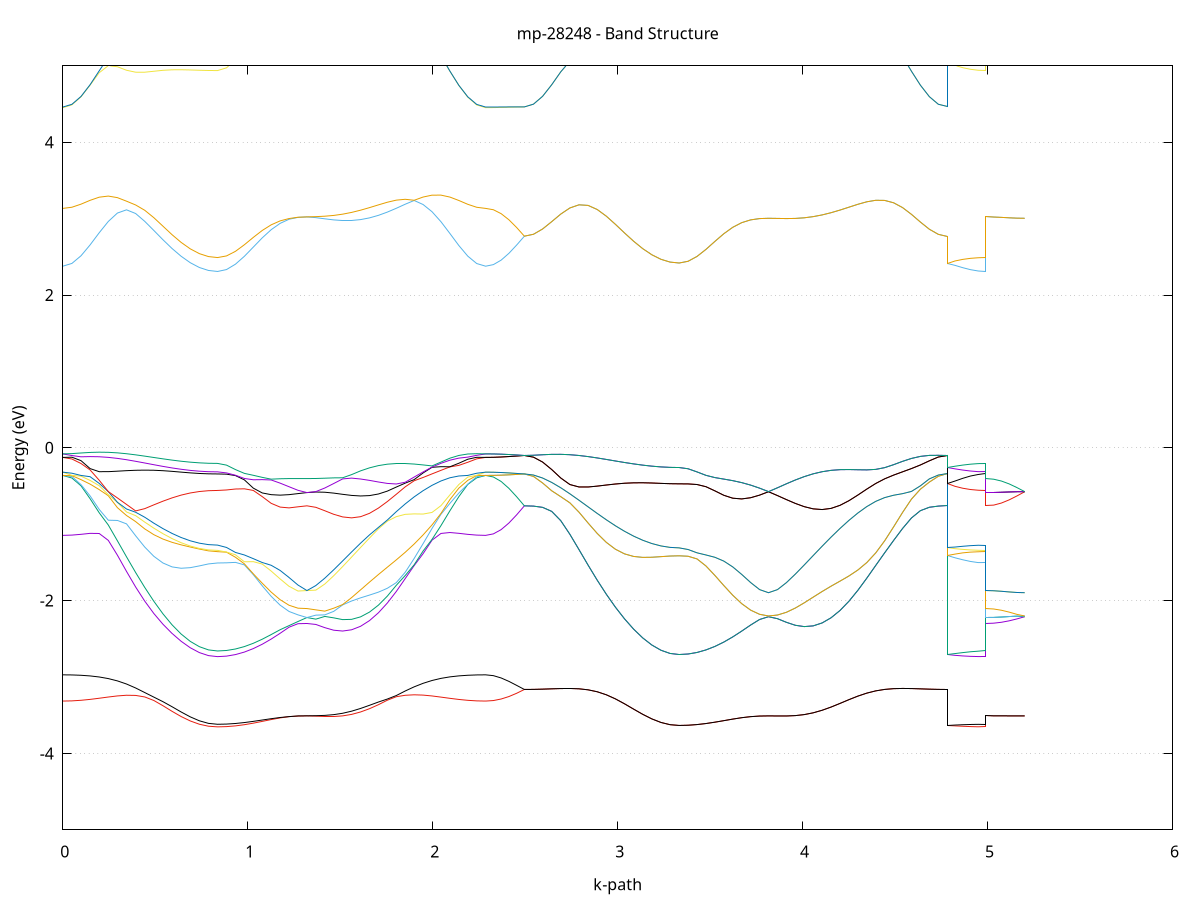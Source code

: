 set title 'mp-28248 - Band Structure'
set xlabel 'k-path'
set ylabel 'Energy (eV)'
set grid y
set yrange [-5:5]
set terminal png size 800,600
set output 'mp-28248_bands_gnuplot.png'
plot '-' using 1:2 with lines notitle, '-' using 1:2 with lines notitle, '-' using 1:2 with lines notitle, '-' using 1:2 with lines notitle, '-' using 1:2 with lines notitle, '-' using 1:2 with lines notitle, '-' using 1:2 with lines notitle, '-' using 1:2 with lines notitle, '-' using 1:2 with lines notitle, '-' using 1:2 with lines notitle, '-' using 1:2 with lines notitle, '-' using 1:2 with lines notitle, '-' using 1:2 with lines notitle, '-' using 1:2 with lines notitle, '-' using 1:2 with lines notitle, '-' using 1:2 with lines notitle, '-' using 1:2 with lines notitle, '-' using 1:2 with lines notitle, '-' using 1:2 with lines notitle, '-' using 1:2 with lines notitle, '-' using 1:2 with lines notitle, '-' using 1:2 with lines notitle, '-' using 1:2 with lines notitle, '-' using 1:2 with lines notitle, '-' using 1:2 with lines notitle, '-' using 1:2 with lines notitle, '-' using 1:2 with lines notitle, '-' using 1:2 with lines notitle, '-' using 1:2 with lines notitle, '-' using 1:2 with lines notitle, '-' using 1:2 with lines notitle, '-' using 1:2 with lines notitle, '-' using 1:2 with lines notitle, '-' using 1:2 with lines notitle, '-' using 1:2 with lines notitle, '-' using 1:2 with lines notitle, '-' using 1:2 with lines notitle, '-' using 1:2 with lines notitle, '-' using 1:2 with lines notitle, '-' using 1:2 with lines notitle, '-' using 1:2 with lines notitle, '-' using 1:2 with lines notitle, '-' using 1:2 with lines notitle, '-' using 1:2 with lines notitle, '-' using 1:2 with lines notitle, '-' using 1:2 with lines notitle, '-' using 1:2 with lines notitle, '-' using 1:2 with lines notitle, '-' using 1:2 with lines notitle, '-' using 1:2 with lines notitle, '-' using 1:2 with lines notitle, '-' using 1:2 with lines notitle
0.000000 -11.823322
0.049226 -11.819622
0.098451 -11.808622
0.147677 -11.790622
0.196903 -11.765922
0.246128 -11.735222
0.295354 -11.699222
0.344580 -11.658822
0.393805 -11.615122
0.443031 -11.569422
0.492257 -11.523022
0.541482 -11.477422
0.590708 -11.434222
0.639934 -11.394822
0.689159 -11.360722
0.738385 -11.333322
0.787611 -11.314222
0.836836 -11.306922
0.836836 -11.306922
0.885151 -11.305522
0.933466 -11.301622
0.981781 -11.295322
1.030096 -11.287222
1.078410 -11.277822
1.126725 -11.267922
1.175040 -11.258322
1.223355 -11.250122
1.271669 -11.245222
1.319984 -11.242122
1.319984 -11.242122
1.368299 -11.247322
1.416614 -11.258122
1.464929 -11.274722
1.513243 -11.297222
1.561558 -11.325522
1.609873 -11.359122
1.658188 -11.397422
1.706502 -11.439522
1.754817 -11.484222
1.803132 -11.530222
1.851447 -11.576322
1.899762 -11.621422
1.948076 -11.664022
1.996391 -11.703322
2.044706 -11.738222
2.093021 -11.767922
2.141335 -11.791722
2.189650 -11.809122
2.237965 -11.819722
2.286280 -11.823322
2.286280 -11.823322
2.328166 -11.822122
2.370053 -11.818722
2.411939 -11.813422
2.453825 -11.806422
2.495712 -11.798422
2.495712 -11.798422
2.544937 -11.794722
2.594163 -11.783922
2.643389 -11.766222
2.692614 -11.742022
2.741840 -11.711922
2.791066 -11.676622
2.840292 -11.637122
2.889517 -11.594522
2.938743 -11.550122
2.987969 -11.505122
3.037194 -11.461122
3.086420 -11.419622
3.135646 -11.382122
3.184871 -11.349822
3.234097 -11.324122
3.283323 -11.306522
3.332548 -11.299922
3.332548 -11.299922
3.380863 -11.298722
3.429178 -11.295022
3.477493 -11.289322
3.525807 -11.281822
3.574122 -11.273422
3.622437 -11.264622
3.670752 -11.256422
3.719067 -11.249622
3.767381 -11.244722
3.815696 -11.242022
3.815696 -11.242022
3.864011 -11.246022
3.912326 -11.255222
3.960640 -11.269822
4.008955 -11.290222
4.057270 -11.316422
4.105585 -11.348022
4.153899 -11.384422
4.202214 -11.424622
4.250529 -11.467622
4.298844 -11.512022
4.347159 -11.556822
4.395473 -11.600622
4.443788 -11.642322
4.492103 -11.680722
4.540418 -11.714922
4.588732 -11.744022
4.637047 -11.767422
4.685362 -11.784522
4.733677 -11.794922
4.781991 -11.798422
4.781991 -11.299922
4.823878 -11.302322
4.865764 -11.304322
4.907651 -11.305722
4.949537 -11.306622
4.991424 -11.306922
4.991424 -11.242122
5.033310 -11.242122
5.075196 -11.242122
5.117083 -11.242022
5.158969 -11.242022
5.200856 -11.242022
e
0.000000 -11.769522
0.049226 -11.765922
0.098451 -11.755322
0.147677 -11.737922
0.196903 -11.714222
0.246128 -11.684722
0.295354 -11.650122
0.344580 -11.611622
0.393805 -11.570122
0.443031 -11.526922
0.492257 -11.483422
0.541482 -11.441122
0.590708 -11.401322
0.639934 -11.365622
0.689159 -11.335122
0.738385 -11.310922
0.787611 -11.294222
0.836836 -11.287922
0.836836 -11.287922
0.885151 -11.286722
0.933466 -11.283322
0.981781 -11.278022
1.030096 -11.271222
1.078410 -11.263622
1.126725 -11.257522
1.175040 -11.253222
1.223355 -11.249122
1.271669 -11.244222
1.319984 -11.241822
1.319984 -11.241822
1.368299 -11.243322
1.416614 -11.249922
1.464929 -11.262122
1.513243 -11.280222
1.561558 -11.304122
1.609873 -11.333522
1.658188 -11.367822
1.706502 -11.406022
1.754817 -11.447222
1.803132 -11.490122
1.851447 -11.533422
1.899762 -11.576022
1.948076 -11.616622
1.996391 -11.654122
2.044706 -11.687622
2.093021 -11.716122
2.141335 -11.739122
2.189650 -11.755822
2.237965 -11.766022
2.286280 -11.769522
2.286280 -11.769522
2.328166 -11.771022
2.370053 -11.775422
2.411939 -11.782022
2.453825 -11.789922
2.495712 -11.798322
2.495712 -11.798322
2.544937 -11.794722
2.594163 -11.783922
2.643389 -11.766222
2.692614 -11.742022
2.741840 -11.711922
2.791066 -11.676622
2.840292 -11.637122
2.889517 -11.594522
2.938743 -11.550022
2.987969 -11.505122
3.037194 -11.461122
3.086420 -11.419622
3.135646 -11.382022
3.184871 -11.349722
3.234097 -11.324022
3.283323 -11.306522
3.332548 -11.299922
3.332548 -11.299922
3.380863 -11.298622
3.429178 -11.295022
3.477493 -11.289222
3.525807 -11.281822
3.574122 -11.273322
3.622437 -11.264622
3.670752 -11.256422
3.719067 -11.249622
3.767381 -11.244722
3.815696 -11.242022
3.815696 -11.242022
3.864011 -11.246022
3.912326 -11.255122
3.960640 -11.269822
4.008955 -11.290222
4.057270 -11.316422
4.105585 -11.348022
4.153899 -11.384422
4.202214 -11.424622
4.250529 -11.467522
4.298844 -11.512022
4.347159 -11.556822
4.395473 -11.600622
4.443788 -11.642322
4.492103 -11.680722
4.540418 -11.714822
4.588732 -11.744022
4.637047 -11.767322
4.685362 -11.784422
4.733677 -11.794822
4.781991 -11.798322
4.781991 -11.299922
4.823878 -11.297122
4.865764 -11.294122
4.907651 -11.291222
4.949537 -11.288822
4.991424 -11.287922
4.991424 -11.241822
5.033310 -11.241822
5.075196 -11.241922
5.117083 -11.241922
5.158969 -11.241922
5.200856 -11.242022
e
0.000000 -11.374822
0.049226 -11.373822
0.098451 -11.370822
0.147677 -11.366022
0.196903 -11.359622
0.246128 -11.351622
0.295354 -11.342522
0.344580 -11.332522
0.393805 -11.322122
0.443031 -11.311522
0.492257 -11.301222
0.541482 -11.291722
0.590708 -11.283322
0.639934 -11.276622
0.689159 -11.272222
0.738385 -11.270322
0.787611 -11.271022
0.836836 -11.272022
0.836836 -11.272022
0.885151 -11.271522
0.933466 -11.270122
0.981781 -11.267822
1.030096 -11.264822
1.078410 -11.261222
1.126725 -11.255522
1.175040 -11.248522
1.223355 -11.243222
1.271669 -11.241422
1.319984 -11.241322
1.319984 -11.241322
1.368299 -11.242522
1.416614 -11.244722
1.464929 -11.247922
1.513243 -11.252422
1.561558 -11.258122
1.609873 -11.265022
1.658188 -11.273022
1.706502 -11.282022
1.754817 -11.291722
1.803132 -11.302122
1.851447 -11.312722
1.899762 -11.323422
1.948076 -11.333722
1.996391 -11.343522
2.044706 -11.352422
2.093021 -11.360122
2.141335 -11.366422
2.189650 -11.371022
2.237965 -11.373822
2.286280 -11.374822
2.286280 -11.374822
2.328166 -11.372922
2.370053 -11.367522
2.411939 -11.359222
2.453825 -11.349222
2.495712 -11.338522
2.495712 -11.338522
2.544937 -11.337622
2.594163 -11.335122
2.643389 -11.331022
2.692614 -11.325622
2.741840 -11.318922
2.791066 -11.311222
2.840292 -11.303022
2.889517 -11.294422
2.938743 -11.285922
2.987969 -11.277822
3.037194 -11.270522
3.086420 -11.264322
3.135646 -11.259822
3.184871 -11.257322
3.234097 -11.256922
3.283323 -11.258422
3.332548 -11.259522
3.332548 -11.259522
3.380863 -11.259222
3.429178 -11.258122
3.477493 -11.256322
3.525807 -11.254022
3.574122 -11.251222
3.622437 -11.248322
3.670752 -11.245322
3.719067 -11.242622
3.767381 -11.241022
3.815696 -11.241322
3.815696 -11.241322
3.864011 -11.240022
3.912326 -11.239722
3.960640 -11.240622
4.008955 -11.242722
4.057270 -11.246022
4.105585 -11.250522
4.153899 -11.256122
4.202214 -11.262722
4.250529 -11.270222
4.298844 -11.278322
4.347159 -11.286822
4.395473 -11.295422
4.443788 -11.304022
4.492103 -11.312122
4.540418 -11.319522
4.588732 -11.326022
4.637047 -11.331322
4.685362 -11.335222
4.733677 -11.337722
4.781991 -11.338522
4.781991 -11.259522
4.823878 -11.262422
4.865764 -11.265522
4.907651 -11.268522
4.949537 -11.271022
4.991424 -11.272022
4.991424 -11.241322
5.033310 -11.241322
5.075196 -11.241322
5.117083 -11.241322
5.158969 -11.241322
5.200856 -11.241322
e
0.000000 -11.306022
0.049226 -11.305322
0.098451 -11.303222
0.147677 -11.299922
0.196903 -11.295422
0.246128 -11.290022
0.295354 -11.283822
0.344580 -11.277322
0.393805 -11.270622
0.443031 -11.264022
0.492257 -11.258122
0.541482 -11.252922
0.590708 -11.249022
0.639934 -11.246622
0.689159 -11.246122
0.738385 -11.247522
0.787611 -11.250322
0.836836 -11.252022
0.836836 -11.252022
0.885151 -11.251822
0.933466 -11.251022
0.981781 -11.249822
1.030096 -11.248322
1.078410 -11.246622
1.126725 -11.244822
1.175040 -11.243322
1.223355 -11.242122
1.271669 -11.240622
1.319984 -11.241222
1.319984 -11.241222
1.368299 -11.238922
1.416614 -11.236922
1.464929 -11.235922
1.513243 -11.236022
1.561558 -11.237122
1.609873 -11.239422
1.658188 -11.242722
1.706502 -11.247122
1.754817 -11.252322
1.803132 -11.258222
1.851447 -11.264622
1.899762 -11.271322
1.948076 -11.278022
1.996391 -11.284522
2.044706 -11.290522
2.093021 -11.295822
2.141335 -11.300122
2.189650 -11.303322
2.237965 -11.305322
2.286280 -11.306022
2.286280 -11.306022
2.328166 -11.307522
2.370053 -11.312022
2.411939 -11.319022
2.453825 -11.328122
2.495712 -11.338422
2.495712 -11.338422
2.544937 -11.337622
2.594163 -11.335122
2.643389 -11.331022
2.692614 -11.325522
2.741840 -11.318822
2.791066 -11.311222
2.840292 -11.302922
2.889517 -11.294422
2.938743 -11.285822
2.987969 -11.277722
3.037194 -11.270422
3.086420 -11.264322
3.135646 -11.259822
3.184871 -11.257222
3.234097 -11.256922
3.283323 -11.258322
3.332548 -11.259522
3.332548 -11.259522
3.380863 -11.259122
3.429178 -11.258022
3.477493 -11.256222
3.525807 -11.253922
3.574122 -11.251222
3.622437 -11.248222
3.670752 -11.245222
3.719067 -11.242622
3.767381 -11.240922
3.815696 -11.241222
3.815696 -11.241222
3.864011 -11.240022
3.912326 -11.239722
3.960640 -11.240622
4.008955 -11.242622
4.057270 -11.246022
4.105585 -11.250422
4.153899 -11.256122
4.202214 -11.262722
4.250529 -11.270122
4.298844 -11.278222
4.347159 -11.286722
4.395473 -11.295422
4.443788 -11.303922
4.492103 -11.312022
4.540418 -11.319522
4.588732 -11.326022
4.637047 -11.331322
4.685362 -11.335222
4.733677 -11.337622
4.781991 -11.338422
4.781991 -11.259522
4.823878 -11.257022
4.865764 -11.254922
4.907651 -11.253322
4.949537 -11.252422
4.991424 -11.252022
4.991424 -11.241222
5.033310 -11.241222
5.075196 -11.241222
5.117083 -11.241222
5.158969 -11.241222
5.200856 -11.241222
e
0.000000 -7.536922
0.049226 -7.536322
0.098451 -7.534622
0.147677 -7.531922
0.196903 -7.528422
0.246128 -7.524522
0.295354 -7.520322
0.344580 -7.516422
0.393805 -7.512822
0.443031 -7.509922
0.492257 -7.507722
0.541482 -7.506222
0.590708 -7.505322
0.639934 -7.504822
0.689159 -7.504722
0.738385 -7.504722
0.787611 -7.504722
0.836836 -7.504722
0.836836 -7.504722
0.885151 -7.502822
0.933466 -7.497222
0.981781 -7.488322
1.030096 -7.476322
1.078410 -7.461722
1.126725 -7.445122
1.175040 -7.427622
1.223355 -7.410822
1.271669 -7.397022
1.319984 -7.389322
1.319984 -7.389322
1.368299 -7.397022
1.416614 -7.409922
1.464929 -7.424922
1.513243 -7.439922
1.561558 -7.453822
1.609873 -7.466222
1.658188 -7.476722
1.706502 -7.485622
1.754817 -7.493122
1.803132 -7.499522
1.851447 -7.505222
1.899762 -7.510522
1.948076 -7.515422
1.996391 -7.520122
2.044706 -7.524522
2.093021 -7.528622
2.141335 -7.532122
2.189650 -7.534722
2.237965 -7.536422
2.286280 -7.536922
2.286280 -7.536922
2.328166 -7.536922
2.370053 -7.536922
2.411939 -7.536922
2.453825 -7.536922
2.495712 -7.536922
2.495712 -7.536922
2.544937 -7.536322
2.594163 -7.534622
2.643389 -7.531922
2.692614 -7.528422
2.741840 -7.524422
2.791066 -7.520322
2.840292 -7.516322
2.889517 -7.512722
2.938743 -7.509822
2.987969 -7.507622
3.037194 -7.506022
3.086420 -7.505122
3.135646 -7.504722
3.184871 -7.504522
3.234097 -7.504522
3.283323 -7.504522
3.332548 -7.504622
3.332548 -7.504622
3.380863 -7.502722
3.429178 -7.497222
3.477493 -7.488222
3.525807 -7.476022
3.574122 -7.461222
3.622437 -7.444422
3.670752 -7.426722
3.719067 -7.409922
3.767381 -7.396322
3.815696 -7.388422
3.815696 -7.388422
3.864011 -7.396222
3.912326 -7.408722
3.960640 -7.423522
4.008955 -7.438522
4.057270 -7.452422
4.105585 -7.464922
4.153899 -7.475622
4.202214 -7.484722
4.250529 -7.492422
4.298844 -7.499022
4.347159 -7.504922
4.395473 -7.510222
4.443788 -7.515322
4.492103 -7.520022
4.540418 -7.524522
4.588732 -7.528622
4.637047 -7.532022
4.685362 -7.534622
4.733677 -7.536322
4.781991 -7.536922
4.781991 -7.504622
4.823878 -7.504622
4.865764 -7.504722
4.907651 -7.504722
4.949537 -7.504722
4.991424 -7.504722
4.991424 -7.389322
5.033310 -7.389222
5.075196 -7.389122
5.117083 -7.388922
5.158969 -7.388622
5.200856 -7.388422
e
0.000000 -7.536922
0.049226 -7.536222
0.098451 -7.534522
0.147677 -7.531822
0.196903 -7.528322
0.246128 -7.524322
0.295354 -7.520222
0.344580 -7.516122
0.393805 -7.512622
0.443031 -7.509622
0.492257 -7.507422
0.541482 -7.505922
0.590708 -7.504922
0.639934 -7.504522
0.689159 -7.504322
0.738385 -7.504322
0.787611 -7.504322
0.836836 -7.504422
0.836836 -7.504422
0.885151 -7.502522
0.933466 -7.497122
0.981781 -7.488022
1.030096 -7.475622
1.078410 -7.460622
1.126725 -7.443622
1.175040 -7.425922
1.223355 -7.409022
1.271669 -7.395622
1.319984 -7.388422
1.319984 -7.388422
1.368299 -7.395422
1.416614 -7.407522
1.464929 -7.422122
1.513243 -7.437022
1.561558 -7.451022
1.609873 -7.463522
1.658188 -7.474422
1.706502 -7.483722
1.754817 -7.491622
1.803132 -7.498422
1.851447 -7.504422
1.899762 -7.509922
1.948076 -7.515122
1.996391 -7.520022
2.044706 -7.524522
2.093021 -7.528522
2.141335 -7.531922
2.189650 -7.534622
2.237965 -7.536222
2.286280 -7.536922
2.286280 -7.536922
2.328166 -7.536922
2.370053 -7.536922
2.411939 -7.536922
2.453825 -7.536922
2.495712 -7.536922
2.495712 -7.536922
2.544937 -7.536322
2.594163 -7.534522
2.643389 -7.531822
2.692614 -7.528422
2.741840 -7.524422
2.791066 -7.520222
2.840292 -7.516222
2.889517 -7.512722
2.938743 -7.509722
2.987969 -7.507522
3.037194 -7.506022
3.086420 -7.505122
3.135646 -7.504622
3.184871 -7.504522
3.234097 -7.504522
3.283323 -7.504522
3.332548 -7.504522
3.332548 -7.504522
3.380863 -7.502722
3.429178 -7.497122
3.477493 -7.488122
3.525807 -7.476022
3.574122 -7.461122
3.622437 -7.444422
3.670752 -7.426722
3.719067 -7.409922
3.767381 -7.396322
3.815696 -7.388422
3.815696 -7.388422
3.864011 -7.396122
3.912326 -7.408722
3.960640 -7.423522
4.008955 -7.438422
4.057270 -7.452422
4.105585 -7.464822
4.153899 -7.475622
4.202214 -7.484722
4.250529 -7.492422
4.298844 -7.499022
4.347159 -7.504822
4.395473 -7.510222
4.443788 -7.515222
4.492103 -7.520022
4.540418 -7.524522
4.588732 -7.528622
4.637047 -7.532022
4.685362 -7.534622
4.733677 -7.536322
4.781991 -7.536922
4.781991 -7.504522
4.823878 -7.504522
4.865764 -7.504422
4.907651 -7.504422
4.949537 -7.504422
4.991424 -7.504422
4.991424 -7.388422
5.033310 -7.388422
5.075196 -7.388422
5.117083 -7.388422
5.158969 -7.388422
5.200856 -7.388422
e
0.000000 -7.536822
0.049226 -7.535122
0.098451 -7.530122
0.147677 -7.521822
0.196903 -7.510522
0.246128 -7.496622
0.295354 -7.480922
0.344580 -7.464522
0.393805 -7.449622
0.443031 -7.438622
0.492257 -7.432222
0.541482 -7.429822
0.590708 -7.429722
0.639934 -7.430922
0.689159 -7.432522
0.738385 -7.434022
0.787611 -7.435022
0.836836 -7.435422
0.836836 -7.435422
0.885151 -7.434322
0.933466 -7.431222
0.981781 -7.426222
1.030096 -7.419722
1.078410 -7.412122
1.126725 -7.403922
1.175040 -7.396122
1.223355 -7.389822
1.271669 -7.386822
1.319984 -7.388422
1.319984 -7.388422
1.368299 -7.386422
1.416614 -7.387422
1.464929 -7.389922
1.513243 -7.392822
1.561558 -7.395722
1.609873 -7.398622
1.658188 -7.401522
1.706502 -7.405122
1.754817 -7.410422
1.803132 -7.418922
1.851447 -7.431622
1.899762 -7.447622
1.948076 -7.465022
1.996391 -7.482122
2.044706 -7.497922
2.093021 -7.511422
2.141335 -7.522322
2.189650 -7.530322
2.237965 -7.535222
2.286280 -7.536822
2.286280 -7.536822
2.328166 -7.536822
2.370053 -7.536822
2.411939 -7.536822
2.453825 -7.536822
2.495712 -7.536822
2.495712 -7.536822
2.544937 -7.535122
2.594163 -7.529822
2.643389 -7.521122
2.692614 -7.509222
2.741840 -7.494722
2.791066 -7.478322
2.840292 -7.461522
2.889517 -7.446622
2.938743 -7.436022
2.987969 -7.430322
3.037194 -7.428422
3.086420 -7.428822
3.135646 -7.430222
3.184871 -7.432022
3.234097 -7.433622
3.283323 -7.434722
3.332548 -7.435122
3.332548 -7.435122
3.380863 -7.434022
3.429178 -7.430922
3.477493 -7.426022
3.525807 -7.419522
3.574122 -7.411922
3.622437 -7.403822
3.670752 -7.396122
3.719067 -7.389822
3.767381 -7.386622
3.815696 -7.388422
3.815696 -7.388422
3.864011 -7.386222
3.912326 -7.387322
3.960640 -7.389922
4.008955 -7.392722
4.057270 -7.395622
4.105585 -7.398322
4.153899 -7.401022
4.202214 -7.404222
4.250529 -7.409022
4.298844 -7.416722
4.347159 -7.428822
4.395473 -7.444522
4.443788 -7.462122
4.492103 -7.479722
4.540418 -7.496022
4.588732 -7.510222
4.637047 -7.521622
4.685362 -7.530022
4.733677 -7.535122
4.781991 -7.536822
4.781991 -7.435122
4.823878 -7.435222
4.865764 -7.435322
4.907651 -7.435322
4.949537 -7.435422
4.991424 -7.435422
4.991424 -7.388422
5.033310 -7.388422
5.075196 -7.388422
5.117083 -7.388422
5.158969 -7.388422
5.200856 -7.388422
e
0.000000 -7.536822
0.049226 -7.535022
0.098451 -7.529422
0.147677 -7.520322
0.196903 -7.507822
0.246128 -7.492722
0.295354 -7.475622
0.344580 -7.458422
0.393805 -7.443522
0.443031 -7.433422
0.492257 -7.428522
0.541482 -7.427222
0.590708 -7.427922
0.639934 -7.429622
0.689159 -7.431522
0.738385 -7.433222
0.787611 -7.434422
0.836836 -7.434822
0.836836 -7.434822
0.885151 -7.433722
0.933466 -7.430622
0.981781 -7.425722
1.030096 -7.419322
1.078410 -7.411722
1.126725 -7.403722
1.175040 -7.396022
1.223355 -7.389822
1.271669 -7.386422
1.319984 -7.387522
1.319984 -7.387522
1.368299 -7.386022
1.416614 -7.387222
1.464929 -7.389822
1.513243 -7.392722
1.561558 -7.395422
1.609873 -7.398022
1.658188 -7.400522
1.706502 -7.403422
1.754817 -7.407622
1.803132 -7.414622
1.851447 -7.425922
1.899762 -7.441422
1.948076 -7.459222
1.996391 -7.477222
2.044706 -7.494122
2.093021 -7.508922
2.141335 -7.520922
2.189650 -7.529722
2.237965 -7.535122
2.286280 -7.536822
2.286280 -7.536822
2.328166 -7.536822
2.370053 -7.536822
2.411939 -7.536822
2.453825 -7.536822
2.495712 -7.536822
2.495712 -7.536822
2.544937 -7.535122
2.594163 -7.529722
2.643389 -7.521022
2.692614 -7.509222
2.741840 -7.494722
2.791066 -7.478322
2.840292 -7.461522
2.889517 -7.446622
2.938743 -7.436022
2.987969 -7.430322
3.037194 -7.428422
3.086420 -7.428822
3.135646 -7.430222
3.184871 -7.432022
3.234097 -7.433622
3.283323 -7.434722
3.332548 -7.435122
3.332548 -7.435122
3.380863 -7.434022
3.429178 -7.430922
3.477493 -7.426022
3.525807 -7.419522
3.574122 -7.411922
3.622437 -7.403822
3.670752 -7.396022
3.719067 -7.389822
3.767381 -7.386622
3.815696 -7.388422
3.815696 -7.388422
3.864011 -7.386222
3.912326 -7.387322
3.960640 -7.389822
4.008955 -7.392722
4.057270 -7.395522
4.105585 -7.398222
4.153899 -7.400922
4.202214 -7.404222
4.250529 -7.408922
4.298844 -7.416722
4.347159 -7.428722
4.395473 -7.444522
4.443788 -7.462122
4.492103 -7.479722
4.540418 -7.496022
4.588732 -7.510222
4.637047 -7.521622
4.685362 -7.530022
4.733677 -7.535122
4.781991 -7.536822
4.781991 -7.435122
4.823878 -7.435022
4.865764 -7.434922
4.907651 -7.434822
4.949537 -7.434822
4.991424 -7.434822
4.991424 -7.387522
5.033310 -7.387622
5.075196 -7.387722
5.117083 -7.387922
5.158969 -7.388122
5.200856 -7.388422
e
0.000000 -7.422722
0.049226 -7.422022
0.098451 -7.419922
0.147677 -7.416522
0.196903 -7.411922
0.246128 -7.406122
0.295354 -7.399222
0.344580 -7.390722
0.393805 -7.380122
0.443031 -7.369822
0.492257 -7.364622
0.541482 -7.360722
0.590708 -7.357022
0.639934 -7.353622
0.689159 -7.350922
0.738385 -7.348822
0.787611 -7.347622
0.836836 -7.347222
0.836836 -7.347222
0.885151 -7.347122
0.933466 -7.346822
0.981781 -7.346422
1.030096 -7.345922
1.078410 -7.345222
1.126725 -7.344222
1.175040 -7.343022
1.223355 -7.341322
1.271669 -7.338822
1.319984 -7.336322
1.319984 -7.336322
1.368299 -7.341822
1.416614 -7.347622
1.464929 -7.351722
1.513243 -7.355322
1.561558 -7.358822
1.609873 -7.362322
1.658188 -7.366122
1.706502 -7.370122
1.754817 -7.374322
1.803132 -7.378822
1.851447 -7.383822
1.899762 -7.389322
1.948076 -7.395222
1.996391 -7.401322
2.044706 -7.407122
2.093021 -7.412422
2.141335 -7.416822
2.189650 -7.420022
2.237965 -7.422022
2.286280 -7.422722
2.286280 -7.422722
2.328166 -7.422622
2.370053 -7.422422
2.411939 -7.422022
2.453825 -7.421522
2.495712 -7.421022
2.495712 -7.421022
2.544937 -7.420322
2.594163 -7.418322
2.643389 -7.415022
2.692614 -7.410522
2.741840 -7.404922
2.791066 -7.398122
2.840292 -7.389722
2.889517 -7.379222
2.938743 -7.369322
2.987969 -7.364022
3.037194 -7.359922
3.086420 -7.356222
3.135646 -7.352922
3.184871 -7.350122
3.234097 -7.348222
3.283323 -7.347022
3.332548 -7.346622
3.332548 -7.346622
3.380863 -7.346522
3.429178 -7.346222
3.477493 -7.345822
3.525807 -7.345322
3.574122 -7.344622
3.622437 -7.343722
3.670752 -7.342522
3.719067 -7.340822
3.767381 -7.338422
3.815696 -7.336322
3.815696 -7.336322
3.864011 -7.341222
3.912326 -7.347122
3.960640 -7.351422
4.008955 -7.355122
4.057270 -7.358522
4.105585 -7.362122
4.153899 -7.365922
4.202214 -7.369822
4.250529 -7.374022
4.298844 -7.378422
4.347159 -7.383322
4.395473 -7.388622
4.443788 -7.394322
4.492103 -7.400222
4.540418 -7.405822
4.588732 -7.411022
4.637047 -7.415222
4.685362 -7.418422
4.733677 -7.420422
4.781991 -7.421022
4.781991 -7.346622
4.823878 -7.346722
4.865764 -7.346922
4.907651 -7.347022
4.949537 -7.347122
4.991424 -7.347222
4.991424 -7.336322
5.033310 -7.336322
5.075196 -7.336322
5.117083 -7.336322
5.158969 -7.336322
5.200856 -7.336322
e
0.000000 -7.419422
0.049226 -7.418722
0.098451 -7.416722
0.147677 -7.413522
0.196903 -7.409122
0.246128 -7.403622
0.295354 -7.397022
0.344580 -7.388722
0.393805 -7.378222
0.443031 -7.368622
0.492257 -7.363322
0.541482 -7.359122
0.590708 -7.355322
0.639934 -7.352122
0.689159 -7.349422
0.738385 -7.347522
0.787611 -7.346322
0.836836 -7.345922
0.836836 -7.345922
0.885151 -7.345822
0.933466 -7.345622
0.981781 -7.345222
1.030096 -7.344722
1.078410 -7.344022
1.126725 -7.343222
1.175040 -7.342022
1.223355 -7.340422
1.271669 -7.338122
1.319984 -7.336322
1.319984 -7.336322
1.368299 -7.340622
1.416614 -7.346622
1.464929 -7.351122
1.513243 -7.354822
1.561558 -7.358322
1.609873 -7.361922
1.658188 -7.365622
1.706502 -7.369522
1.754817 -7.373622
1.803132 -7.377922
1.851447 -7.382722
1.899762 -7.387822
1.948076 -7.393422
1.996391 -7.399122
2.044706 -7.404622
2.093021 -7.409622
2.141335 -7.413722
2.189650 -7.416822
2.237965 -7.418722
2.286280 -7.419422
2.286280 -7.419422
2.328166 -7.419422
2.370053 -7.419722
2.411939 -7.420022
2.453825 -7.420522
2.495712 -7.421022
2.495712 -7.421022
2.544937 -7.420322
2.594163 -7.418322
2.643389 -7.415022
2.692614 -7.410522
2.741840 -7.404822
2.791066 -7.398022
2.840292 -7.389722
2.889517 -7.379222
2.938743 -7.369322
2.987969 -7.364022
3.037194 -7.359922
3.086420 -7.356122
3.135646 -7.352822
3.184871 -7.350122
3.234097 -7.348122
3.283323 -7.346922
3.332548 -7.346522
3.332548 -7.346522
3.380863 -7.346422
3.429178 -7.346222
3.477493 -7.345822
3.525807 -7.345322
3.574122 -7.344622
3.622437 -7.343722
3.670752 -7.342522
3.719067 -7.340822
3.767381 -7.338422
3.815696 -7.336322
3.815696 -7.336322
3.864011 -7.341222
3.912326 -7.347122
3.960640 -7.351422
4.008955 -7.355022
4.057270 -7.358522
4.105585 -7.362122
4.153899 -7.365822
4.202214 -7.369822
4.250529 -7.373922
4.298844 -7.378422
4.347159 -7.383222
4.395473 -7.388622
4.443788 -7.394322
4.492103 -7.400122
4.540418 -7.405822
4.588732 -7.410922
4.637047 -7.415222
4.685362 -7.418422
4.733677 -7.420322
4.781991 -7.421022
4.781991 -7.346522
4.823878 -7.346322
4.865764 -7.346222
4.907651 -7.346022
4.949537 -7.345922
4.991424 -7.345922
4.991424 -7.336322
5.033310 -7.336322
5.075196 -7.336322
5.117083 -7.336322
5.158969 -7.336322
5.200856 -7.336322
e
0.000000 -7.361422
0.049226 -7.361622
0.098451 -7.362222
0.147677 -7.363222
0.196903 -7.364522
0.246128 -7.365722
0.295354 -7.366722
0.344580 -7.366822
0.393805 -7.365422
0.443031 -7.358422
0.492257 -7.340922
0.541482 -7.332522
0.590708 -7.326522
0.639934 -7.321022
0.689159 -7.316222
0.738385 -7.312522
0.787611 -7.310122
0.836836 -7.309422
0.836836 -7.309422
0.885151 -7.310022
0.933466 -7.311822
0.981781 -7.314722
1.030096 -7.318522
1.078410 -7.322922
1.126725 -7.327522
1.175040 -7.331622
1.223355 -7.334322
1.271669 -7.333722
1.319984 -7.328722
1.319984 -7.328722
1.368299 -7.329022
1.416614 -7.325322
1.464929 -7.322022
1.513243 -7.320022
1.561558 -7.319522
1.609873 -7.320822
1.658188 -7.323622
1.706502 -7.328822
1.754817 -7.342022
1.803132 -7.353422
1.851447 -7.361122
1.899762 -7.365022
1.948076 -7.366422
1.996391 -7.366322
2.044706 -7.365522
2.093021 -7.364322
2.141335 -7.363222
2.189650 -7.362222
2.237965 -7.361622
2.286280 -7.361422
2.286280 -7.361422
2.328166 -7.361422
2.370053 -7.361422
2.411939 -7.361422
2.453825 -7.361422
2.495712 -7.361422
2.495712 -7.361422
2.544937 -7.361622
2.594163 -7.362222
2.643389 -7.363222
2.692614 -7.364422
2.741840 -7.365622
2.791066 -7.366422
2.840292 -7.366322
2.889517 -7.364322
2.938743 -7.356022
2.987969 -7.338422
3.037194 -7.332522
3.086420 -7.326522
3.135646 -7.321022
3.184871 -7.316222
3.234097 -7.312522
3.283323 -7.310122
3.332548 -7.309422
3.332548 -7.309422
3.380863 -7.310022
3.429178 -7.311822
3.477493 -7.314722
3.525807 -7.318522
3.574122 -7.322822
3.622437 -7.327422
3.670752 -7.331522
3.719067 -7.334122
3.767381 -7.333522
3.815696 -7.328022
3.815696 -7.328022
3.864011 -7.328722
3.912326 -7.325022
3.960640 -7.321822
4.008955 -7.319822
4.057270 -7.319422
4.105585 -7.320722
4.153899 -7.323522
4.202214 -7.327822
4.250529 -7.338822
4.298844 -7.350922
4.347159 -7.359622
4.395473 -7.364222
4.443788 -7.366022
4.492103 -7.366122
4.540418 -7.365322
4.588732 -7.364322
4.637047 -7.363122
4.685362 -7.362222
4.733677 -7.361622
4.781991 -7.361422
4.781991 -7.309422
4.823878 -7.309422
4.865764 -7.309422
4.907651 -7.309422
4.949537 -7.309422
4.991424 -7.309422
4.991424 -7.328722
5.033310 -7.328722
5.075196 -7.328622
5.117083 -7.328422
5.158969 -7.328222
5.200856 -7.328022
e
0.000000 -7.361422
0.049226 -7.361622
0.098451 -7.362222
0.147677 -7.363222
0.196903 -7.364322
0.246128 -7.365422
0.295354 -7.366122
0.344580 -7.365722
0.393805 -7.363222
0.443031 -7.353622
0.492257 -7.338422
0.541482 -7.332422
0.590708 -7.326522
0.639934 -7.320922
0.689159 -7.316122
0.738385 -7.312422
0.787611 -7.310122
0.836836 -7.309322
0.836836 -7.309322
0.885151 -7.309922
0.933466 -7.311822
0.981781 -7.314722
1.030096 -7.318422
1.078410 -7.322822
1.126725 -7.327322
1.175040 -7.331422
1.223355 -7.333922
1.271669 -7.333122
1.319984 -7.328022
1.319984 -7.328022
1.368299 -7.328422
1.416614 -7.324722
1.464929 -7.321522
1.513243 -7.319622
1.561558 -7.319222
1.609873 -7.320522
1.658188 -7.323422
1.706502 -7.327722
1.754817 -7.335522
1.803132 -7.348422
1.851447 -7.358022
1.899762 -7.363322
1.948076 -7.365522
1.996391 -7.365822
2.044706 -7.365222
2.093021 -7.364222
2.141335 -7.363122
2.189650 -7.362222
2.237965 -7.361622
2.286280 -7.361422
2.286280 -7.361422
2.328166 -7.361422
2.370053 -7.361422
2.411939 -7.361422
2.453825 -7.361422
2.495712 -7.361422
2.495712 -7.361422
2.544937 -7.361622
2.594163 -7.362222
2.643389 -7.363222
2.692614 -7.364422
2.741840 -7.365522
2.791066 -7.366322
2.840292 -7.366322
2.889517 -7.364322
2.938743 -7.356022
2.987969 -7.338422
3.037194 -7.332522
3.086420 -7.326522
3.135646 -7.320922
3.184871 -7.316122
3.234097 -7.312522
3.283323 -7.310122
3.332548 -7.309322
3.332548 -7.309322
3.380863 -7.309922
3.429178 -7.311822
3.477493 -7.314722
3.525807 -7.318422
3.574122 -7.322822
3.622437 -7.327422
3.670752 -7.331522
3.719067 -7.334122
3.767381 -7.333522
3.815696 -7.328022
3.815696 -7.328022
3.864011 -7.328722
3.912326 -7.325022
3.960640 -7.321722
4.008955 -7.319822
4.057270 -7.319422
4.105585 -7.320622
4.153899 -7.323522
4.202214 -7.327822
4.250529 -7.338822
4.298844 -7.350922
4.347159 -7.359522
4.395473 -7.364222
4.443788 -7.366022
4.492103 -7.366122
4.540418 -7.365322
4.588732 -7.364222
4.637047 -7.363122
4.685362 -7.362222
4.733677 -7.361622
4.781991 -7.361422
4.781991 -7.309322
4.823878 -7.309322
4.865764 -7.309322
4.907651 -7.309322
4.949537 -7.309322
4.991424 -7.309322
4.991424 -7.328022
5.033310 -7.328022
5.075196 -7.328022
5.117083 -7.328022
5.158969 -7.328022
5.200856 -7.328022
e
0.000000 -7.361422
0.049226 -7.361322
0.098451 -7.361022
0.147677 -7.360522
0.196903 -7.359522
0.246128 -7.358022
0.295354 -7.355822
0.344580 -7.352722
0.393805 -7.348822
0.443031 -7.343922
0.492257 -7.338422
0.541482 -7.318722
0.590708 -7.295322
0.639934 -7.273022
0.689159 -7.253522
0.738385 -7.238222
0.787611 -7.228422
0.836836 -7.225022
0.836836 -7.225022
0.885151 -7.226322
0.933466 -7.230222
0.981781 -7.236622
1.030096 -7.245522
1.078410 -7.256722
1.126725 -7.269822
1.175040 -7.284622
1.223355 -7.300622
1.271669 -7.316422
1.319984 -7.328022
1.319984 -7.328022
1.368299 -7.318822
1.416614 -7.309122
1.464929 -7.302022
1.513243 -7.298922
1.561558 -7.300322
1.609873 -7.306322
1.658188 -7.316222
1.706502 -7.327622
1.754817 -7.332822
1.803132 -7.338522
1.851447 -7.344122
1.899762 -7.349022
1.948076 -7.353122
1.996391 -7.356122
2.044706 -7.358222
2.093021 -7.359622
2.141335 -7.360522
2.189650 -7.361022
2.237965 -7.361322
2.286280 -7.361422
2.286280 -7.361422
2.328166 -7.361422
2.370053 -7.361422
2.411939 -7.361422
2.453825 -7.361422
2.495712 -7.361422
2.495712 -7.361422
2.544937 -7.361322
2.594163 -7.361022
2.643389 -7.360522
2.692614 -7.359522
2.741840 -7.358022
2.791066 -7.355822
2.840292 -7.352722
2.889517 -7.348722
2.938743 -7.343922
2.987969 -7.337622
3.037194 -7.314922
3.086420 -7.291422
3.135646 -7.269222
3.184871 -7.250022
3.234097 -7.235222
3.283323 -7.225922
3.332548 -7.222722
3.332548 -7.222722
3.380863 -7.224022
3.429178 -7.228122
3.477493 -7.234822
3.525807 -7.244022
3.574122 -7.255622
3.622437 -7.269222
3.670752 -7.284422
3.719067 -7.300422
3.767381 -7.315922
3.815696 -7.328022
3.815696 -7.328022
3.864011 -7.318722
3.912326 -7.308822
3.960640 -7.301122
4.008955 -7.297222
4.057270 -7.297922
4.105585 -7.303222
4.153899 -7.312722
4.202214 -7.325122
4.250529 -7.332822
4.298844 -7.338422
4.347159 -7.344022
4.395473 -7.349022
4.443788 -7.353022
4.492103 -7.356122
4.540418 -7.358222
4.588732 -7.359622
4.637047 -7.360522
4.685362 -7.361022
4.733677 -7.361322
4.781991 -7.361422
4.781991 -7.222722
4.823878 -7.223422
4.865764 -7.224022
4.907651 -7.224522
4.949537 -7.224822
4.991424 -7.225022
4.991424 -7.328022
5.033310 -7.328022
5.075196 -7.328022
5.117083 -7.328022
5.158969 -7.328022
5.200856 -7.328022
e
0.000000 -7.361422
0.049226 -7.361322
0.098451 -7.361022
0.147677 -7.360422
0.196903 -7.359522
0.246128 -7.358022
0.295354 -7.355822
0.344580 -7.352722
0.393805 -7.348722
0.443031 -7.343922
0.492257 -7.334322
0.541482 -7.311122
0.590708 -7.287422
0.639934 -7.265322
0.689159 -7.246522
0.738385 -7.232222
0.787611 -7.223422
0.836836 -7.220422
0.836836 -7.220422
0.885151 -7.221822
0.933466 -7.226022
0.981781 -7.232922
1.030096 -7.242522
1.078410 -7.254522
1.126725 -7.268522
1.175040 -7.284222
1.223355 -7.300222
1.271669 -7.315422
1.319984 -7.327322
1.319984 -7.327322
1.368299 -7.318522
1.416614 -7.308522
1.464929 -7.300122
1.513243 -7.295522
1.561558 -7.295522
1.609873 -7.300222
1.658188 -7.309222
1.706502 -7.321622
1.754817 -7.332822
1.803132 -7.338422
1.851447 -7.343922
1.899762 -7.348922
1.948076 -7.353022
1.996391 -7.356122
2.044706 -7.358222
2.093021 -7.359622
2.141335 -7.360522
2.189650 -7.361022
2.237965 -7.361322
2.286280 -7.361422
2.286280 -7.361422
2.328166 -7.361422
2.370053 -7.361422
2.411939 -7.361422
2.453825 -7.361422
2.495712 -7.361422
2.495712 -7.361422
2.544937 -7.361322
2.594163 -7.361022
2.643389 -7.360422
2.692614 -7.359522
2.741840 -7.358022
2.791066 -7.355822
2.840292 -7.352722
2.889517 -7.348722
2.938743 -7.343922
2.987969 -7.337622
3.037194 -7.314922
3.086420 -7.291422
3.135646 -7.269222
3.184871 -7.250022
3.234097 -7.235222
3.283323 -7.225922
3.332548 -7.222722
3.332548 -7.222722
3.380863 -7.224022
3.429178 -7.228122
3.477493 -7.234822
3.525807 -7.244022
3.574122 -7.255522
3.622437 -7.269222
3.670752 -7.284422
3.719067 -7.300422
3.767381 -7.315922
3.815696 -7.328022
3.815696 -7.328022
3.864011 -7.318722
3.912326 -7.308822
3.960640 -7.301122
4.008955 -7.297222
4.057270 -7.297922
4.105585 -7.303222
4.153899 -7.312722
4.202214 -7.325122
4.250529 -7.332822
4.298844 -7.338422
4.347159 -7.344022
4.395473 -7.349022
4.443788 -7.353022
4.492103 -7.356122
4.540418 -7.358222
4.588732 -7.359622
4.637047 -7.360522
4.685362 -7.361022
4.733677 -7.361322
4.781991 -7.361422
4.781991 -7.222722
4.823878 -7.222022
4.865764 -7.221322
4.907651 -7.220822
4.949537 -7.220522
4.991424 -7.220422
4.991424 -7.327322
5.033310 -7.327422
5.075196 -7.327522
5.117083 -7.327622
5.158969 -7.327822
5.200856 -7.328022
e
0.000000 -3.315122
0.049226 -3.312522
0.098451 -3.304922
0.147677 -3.293122
0.196903 -3.278122
0.246128 -3.262122
0.295354 -3.247722
0.344580 -3.239022
0.393805 -3.241222
0.443031 -3.261122
0.492257 -3.307522
0.541482 -3.375922
0.590708 -3.449222
0.639934 -3.517722
0.689159 -3.575422
0.738385 -3.618322
0.787611 -3.644322
0.836836 -3.652822
0.836836 -3.652822
0.885151 -3.649522
0.933466 -3.639922
0.981781 -3.624522
1.030096 -3.604422
1.078410 -3.581222
1.126725 -3.557322
1.175040 -3.535522
1.223355 -3.518822
1.271669 -3.511622
1.319984 -3.508422
1.319984 -3.508422
1.368299 -3.512422
1.416614 -3.517022
1.464929 -3.517322
1.513243 -3.509022
1.561558 -3.489622
1.609873 -3.458122
1.658188 -3.415122
1.706502 -3.362722
1.754817 -3.304022
1.803132 -3.258122
1.851447 -3.239422
1.899762 -3.233022
1.948076 -3.237022
1.996391 -3.248222
2.044706 -3.263322
2.093021 -3.279222
2.141335 -3.293822
2.189650 -3.305322
2.237965 -3.312622
2.286280 -3.315122
2.286280 -3.315122
2.328166 -3.308322
2.370053 -3.288222
2.411939 -3.256022
2.453825 -3.213322
2.495712 -3.163222
2.495712 -3.163222
2.544937 -3.162122
2.594163 -3.159122
2.643389 -3.155022
2.692614 -3.151322
2.741840 -3.150222
2.791066 -3.154622
2.840292 -3.167922
2.889517 -3.193222
2.938743 -3.232822
2.987969 -3.286422
3.037194 -3.351022
3.086420 -3.420622
3.135646 -3.488722
3.184871 -3.548522
3.234097 -3.595022
3.283323 -3.624322
3.332548 -3.634322
3.332548 -3.634322
3.380863 -3.631422
3.429178 -3.622822
3.477493 -3.609222
3.525807 -3.591522
3.574122 -3.571522
3.622437 -3.551122
3.670752 -3.532822
3.719067 -3.519122
3.767381 -3.511322
3.815696 -3.509222
3.815696 -3.509222
3.864011 -3.510122
3.912326 -3.510322
3.960640 -3.505422
4.008955 -3.492222
4.057270 -3.469022
4.105585 -3.435622
4.153899 -3.393622
4.202214 -3.345922
4.250529 -3.296622
4.298844 -3.250322
4.347159 -3.211122
4.395473 -3.181622
4.443788 -3.162522
4.492103 -3.152622
4.540418 -3.149822
4.588732 -3.151422
4.637047 -3.155222
4.685362 -3.159222
4.733677 -3.162222
4.781991 -3.163222
4.781991 -3.634322
4.823878 -3.639722
4.865764 -3.644922
4.907651 -3.649122
4.949537 -3.651822
4.991424 -3.652822
4.991424 -3.508422
5.033310 -3.508522
5.075196 -3.508722
5.117083 -3.508922
5.158969 -3.509122
5.200856 -3.509222
e
0.000000 -2.971722
0.049226 -2.973122
0.098451 -2.977522
0.147677 -2.986022
0.196903 -2.999822
0.246128 -3.020822
0.295354 -3.051022
0.344580 -3.091922
0.393805 -3.143722
0.443031 -3.203522
0.492257 -3.263322
0.541482 -3.323022
0.590708 -3.389122
0.639934 -3.457922
0.689159 -3.521722
0.738385 -3.573322
0.787611 -3.607022
0.836836 -3.618922
0.836836 -3.618922
0.885151 -3.616322
0.933466 -3.608622
0.981781 -3.596422
1.030096 -3.580822
1.078410 -3.563322
1.126725 -3.545822
1.175040 -3.530222
1.223355 -3.518622
1.271669 -3.509722
1.319984 -3.508422
1.319984 -3.508422
1.368299 -3.506622
1.416614 -3.502522
1.464929 -3.492822
1.513243 -3.474822
1.561558 -3.447522
1.609873 -3.411922
1.658188 -3.370622
1.706502 -3.327722
1.754817 -3.288622
1.803132 -3.242822
1.851447 -3.183222
1.899762 -3.128922
1.948076 -3.082722
1.996391 -3.045822
2.044706 -3.018022
2.093021 -2.998422
2.141335 -2.985422
2.189650 -2.977322
2.237965 -2.973022
2.286280 -2.971722
2.286280 -2.971722
2.328166 -2.982422
2.370053 -3.012722
2.411939 -3.057222
2.453825 -3.109522
2.495712 -3.163222
2.495712 -3.163222
2.544937 -3.162122
2.594163 -3.159022
2.643389 -3.154922
2.692614 -3.151322
2.741840 -3.150222
2.791066 -3.154622
2.840292 -3.167922
2.889517 -3.193222
2.938743 -3.232822
2.987969 -3.286422
3.037194 -3.350922
3.086420 -3.420622
3.135646 -3.488622
3.184871 -3.548522
3.234097 -3.595022
3.283323 -3.624322
3.332548 -3.634322
3.332548 -3.634322
3.380863 -3.631422
3.429178 -3.622822
3.477493 -3.609222
3.525807 -3.591522
3.574122 -3.571522
3.622437 -3.551122
3.670752 -3.532822
3.719067 -3.519122
3.767381 -3.511322
3.815696 -3.509222
3.815696 -3.509222
3.864011 -3.510122
3.912326 -3.510322
3.960640 -3.505422
4.008955 -3.492222
4.057270 -3.469022
4.105585 -3.435622
4.153899 -3.393622
4.202214 -3.345922
4.250529 -3.296622
4.298844 -3.250322
4.347159 -3.211122
4.395473 -3.181622
4.443788 -3.162522
4.492103 -3.152622
4.540418 -3.149822
4.588732 -3.151422
4.637047 -3.155222
4.685362 -3.159222
4.733677 -3.162122
4.781991 -3.163222
4.781991 -3.634322
4.823878 -3.629222
4.865764 -3.624822
4.907651 -3.621622
4.949537 -3.619622
4.991424 -3.618922
4.991424 -3.508422
5.033310 -3.508522
5.075196 -3.508722
5.117083 -3.508922
5.158969 -3.509122
5.200856 -3.509222
e
0.000000 -1.146022
0.049226 -1.142422
0.098451 -1.132322
0.147677 -1.119622
0.196903 -1.121422
0.246128 -1.211822
0.295354 -1.405522
0.344580 -1.618022
0.393805 -1.821622
0.443031 -2.006522
0.492257 -2.168922
0.541482 -2.309122
0.590708 -2.429722
0.639934 -2.532522
0.689159 -2.617022
0.738385 -2.680522
0.787611 -2.720022
0.836836 -2.733422
0.836836 -2.733422
0.885151 -2.726722
0.933466 -2.706722
0.981781 -2.673722
1.030096 -2.628222
1.078410 -2.571022
1.126725 -2.503622
1.175040 -2.427922
1.223355 -2.348122
1.271669 -2.302322
1.319984 -2.299522
1.319984 -2.299522
1.368299 -2.312122
1.416614 -2.354022
1.464929 -2.387522
1.513243 -2.398322
1.561558 -2.381922
1.609873 -2.336522
1.658188 -2.262022
1.706502 -2.159622
1.754817 -2.031422
1.803132 -1.880622
1.851447 -1.711522
1.899762 -1.541522
1.948076 -1.385622
1.996391 -1.208622
2.044706 -1.120822
2.093021 -1.108722
2.141335 -1.119222
2.189650 -1.132722
2.237965 -1.142522
2.286280 -1.146022
2.286280 -1.146022
2.328166 -1.126522
2.370053 -1.070522
2.411939 -0.984622
2.453825 -0.877622
2.495712 -0.759422
2.495712 -0.759422
2.544937 -0.763022
2.594163 -0.779422
2.643389 -0.831922
2.692614 -0.954222
2.741840 -1.132422
2.791066 -1.332722
2.840292 -1.535922
2.889517 -1.732422
2.938743 -1.916622
2.987969 -2.085922
3.037194 -2.238622
3.086420 -2.373422
3.135646 -2.488422
3.184871 -2.581322
3.234097 -2.649722
3.283323 -2.691622
3.332548 -2.705822
3.332548 -2.705822
3.380863 -2.699022
3.429178 -2.678922
3.477493 -2.645722
3.525807 -2.600022
3.574122 -2.542722
3.622437 -2.475122
3.670752 -2.399322
3.719067 -2.319722
3.767381 -2.247322
3.815696 -2.210722
3.815696 -2.210722
3.864011 -2.236522
3.912326 -2.283922
3.960640 -2.322922
4.008955 -2.340322
4.057270 -2.330822
4.105585 -2.292422
4.153899 -2.224922
4.202214 -2.129422
4.250529 -2.008322
4.298844 -1.865322
4.347159 -1.706122
4.395473 -1.539522
4.443788 -1.374122
4.492103 -1.212422
4.540418 -1.056122
4.588732 -0.917922
4.637047 -0.822422
4.685362 -0.778022
4.733677 -0.762922
4.781991 -0.759422
4.781991 -2.705822
4.823878 -2.716322
4.865764 -2.724322
4.907651 -2.729622
4.949537 -2.732522
4.991424 -2.733422
4.991424 -2.299522
5.033310 -2.295422
5.075196 -2.283522
5.117083 -2.264622
5.158969 -2.239722
5.200856 -2.210722
e
0.000000 -0.361422
0.049226 -0.395322
0.098451 -0.497222
0.147677 -0.666422
0.196903 -0.850222
0.246128 -1.010722
0.295354 -1.217222
0.344580 -1.427022
0.393805 -1.632122
0.443031 -1.827322
0.492257 -2.008722
0.541482 -2.172922
0.590708 -2.316822
0.639934 -2.437722
0.689159 -2.533622
0.738385 -2.603122
0.787611 -2.645222
0.836836 -2.659322
0.836836 -2.659322
0.885151 -2.652822
0.933466 -2.633522
0.981781 -2.601922
1.030096 -2.558722
1.078410 -2.505422
1.126725 -2.444522
1.175040 -2.381322
1.223355 -2.327422
1.271669 -2.273822
1.319984 -2.221722
1.319984 -2.221722
1.368299 -2.242622
1.416614 -2.207122
1.464929 -2.225822
1.513243 -2.248822
1.561558 -2.245422
1.609873 -2.212922
1.658188 -2.150622
1.706502 -2.059422
1.754817 -1.941122
1.803132 -1.799922
1.851447 -1.671522
1.899762 -1.530822
1.948076 -1.350722
1.996391 -1.198822
2.044706 -1.018222
2.093021 -0.824222
2.141335 -0.639222
2.189650 -0.479122
2.237965 -0.392922
2.286280 -0.361422
2.286280 -0.361422
2.328166 -0.381822
2.370053 -0.440822
2.411939 -0.530322
2.453825 -0.640122
2.495712 -0.759422
2.495712 -0.759422
2.544937 -0.763022
2.594163 -0.779322
2.643389 -0.831822
2.692614 -0.954122
2.741840 -1.132422
2.791066 -1.332622
2.840292 -1.535922
2.889517 -1.732422
2.938743 -1.916622
2.987969 -2.085922
3.037194 -2.238622
3.086420 -2.373422
3.135646 -2.488422
3.184871 -2.581322
3.234097 -2.649722
3.283323 -2.691622
3.332548 -2.705722
3.332548 -2.705722
3.380863 -2.699022
3.429178 -2.678922
3.477493 -2.645722
3.525807 -2.600022
3.574122 -2.542722
3.622437 -2.475122
3.670752 -2.399322
3.719067 -2.319722
3.767381 -2.247322
3.815696 -2.210722
3.815696 -2.210722
3.864011 -2.236522
3.912326 -2.283922
3.960640 -2.322922
4.008955 -2.340322
4.057270 -2.330822
4.105585 -2.292422
4.153899 -2.224922
4.202214 -2.129422
4.250529 -2.008322
4.298844 -1.865222
4.347159 -1.706122
4.395473 -1.539522
4.443788 -1.374122
4.492103 -1.212422
4.540418 -1.056022
4.588732 -0.917922
4.637047 -0.822422
4.685362 -0.778022
4.733677 -0.762822
4.781991 -0.759422
4.781991 -2.705722
4.823878 -2.693422
4.865764 -2.680822
4.907651 -2.669722
4.949537 -2.662022
4.991424 -2.659322
4.991424 -2.221722
5.033310 -2.219922
5.075196 -2.215022
5.117083 -2.208722
5.158969 -2.203422
5.200856 -2.210722
e
0.000000 -0.361422
0.049226 -0.376022
0.098451 -0.481722
0.147677 -0.629422
0.196903 -0.806422
0.246128 -0.947522
0.295354 -0.950622
0.344580 -0.995322
0.393805 -1.151122
0.443031 -1.298822
0.492257 -1.420122
0.541482 -1.507522
0.590708 -1.558622
0.639934 -1.576522
0.689159 -1.568822
0.738385 -1.545722
0.787611 -1.519822
0.836836 -1.507522
0.836836 -1.507522
0.885151 -1.505322
0.933466 -1.499622
0.981781 -1.532022
1.030096 -1.660422
1.078410 -1.806722
1.126725 -1.943822
1.175040 -2.059622
1.223355 -2.142222
1.271669 -2.186622
1.319984 -2.221722
1.319984 -2.221722
1.368299 -2.190322
1.416614 -2.186822
1.464929 -2.140722
1.513243 -2.056222
1.561558 -2.005022
1.609873 -1.964122
1.658188 -1.927722
1.706502 -1.889122
1.754817 -1.838422
1.803132 -1.764622
1.851447 -1.629022
1.899762 -1.448322
1.948076 -1.254522
1.996391 -1.055122
2.044706 -0.869622
2.093021 -0.727322
2.141335 -0.592122
2.189650 -0.475822
2.237965 -0.377322
2.286280 -0.361422
2.286280 -0.361422
2.328166 -0.360522
2.370053 -0.357922
2.411939 -0.353722
2.453825 -0.348322
2.495712 -0.341922
2.495712 -0.341922
2.544937 -0.374522
2.594163 -0.460122
2.643389 -0.562022
2.692614 -0.639822
2.741840 -0.720522
2.791066 -0.842722
2.840292 -0.984522
2.889517 -1.120722
2.938743 -1.237622
2.987969 -1.327522
3.037194 -1.388222
3.086420 -1.421922
3.135646 -1.434222
3.184871 -1.432522
3.234097 -1.424522
3.283323 -1.416622
3.332548 -1.413422
3.332548 -1.413422
3.380863 -1.419422
3.429178 -1.454222
3.477493 -1.546522
3.525807 -1.670622
3.574122 -1.803122
3.622437 -1.929822
3.670752 -2.039722
3.719067 -2.124722
3.767381 -2.179322
3.815696 -2.201322
3.815696 -2.201322
3.864011 -2.188822
3.912326 -2.153122
3.960640 -2.097422
4.008955 -2.028922
4.057270 -1.954722
4.105585 -1.880922
4.153899 -1.811222
4.202214 -1.745122
4.250529 -1.677522
4.298844 -1.599722
4.347159 -1.502022
4.395473 -1.375622
4.443788 -1.216922
4.492103 -1.034722
4.540418 -0.846422
4.588732 -0.671322
4.637047 -0.541222
4.685362 -0.448622
4.733677 -0.372622
4.781991 -0.341922
4.781991 -1.413422
4.823878 -1.439322
4.865764 -1.465222
4.907651 -1.487422
4.949537 -1.502322
4.991424 -1.507522
4.991424 -2.221722
5.033310 -2.219922
5.075196 -2.215022
5.117083 -2.208722
5.158969 -2.203322
5.200856 -2.201322
e
0.000000 -0.361222
0.049226 -0.364422
0.098451 -0.416222
0.147677 -0.475122
0.196903 -0.547022
0.246128 -0.627422
0.295354 -0.783622
0.344580 -0.886222
0.393805 -0.965722
0.443031 -1.061222
0.492257 -1.137022
0.541482 -1.194322
0.590708 -1.237022
0.639934 -1.270122
0.689159 -1.298522
0.738385 -1.325222
0.787611 -1.348622
0.836836 -1.359222
0.836836 -1.359222
0.885151 -1.366122
0.933466 -1.432322
0.981781 -1.518322
1.030096 -1.649322
1.078410 -1.772422
1.126725 -1.888822
1.175040 -1.988022
1.223355 -2.060922
1.271669 -2.099222
1.319984 -2.104022
1.319984 -2.104022
1.368299 -2.121222
1.416614 -2.137922
1.464929 -2.099322
1.513243 -2.051522
1.561558 -1.960622
1.609873 -1.859622
1.658188 -1.758022
1.706502 -1.658822
1.754817 -1.562522
1.803132 -1.466822
1.851447 -1.367422
1.899762 -1.259422
1.948076 -1.140022
1.996391 -1.009122
2.044706 -0.859022
2.093021 -0.677922
2.141335 -0.527922
2.189650 -0.426022
2.237965 -0.361822
2.286280 -0.361222
2.286280 -0.361222
2.328166 -0.360522
2.370053 -0.357922
2.411939 -0.353722
2.453825 -0.348322
2.495712 -0.341922
2.495712 -0.341922
2.544937 -0.374522
2.594163 -0.460022
2.643389 -0.562022
2.692614 -0.639822
2.741840 -0.720522
2.791066 -0.842722
2.840292 -0.984522
2.889517 -1.120722
2.938743 -1.237522
2.987969 -1.327522
3.037194 -1.388222
3.086420 -1.421822
3.135646 -1.434122
3.184871 -1.432522
3.234097 -1.424522
3.283323 -1.416622
3.332548 -1.413422
3.332548 -1.413422
3.380863 -1.419422
3.429178 -1.454222
3.477493 -1.546522
3.525807 -1.670622
3.574122 -1.803122
3.622437 -1.929822
3.670752 -2.039722
3.719067 -2.124622
3.767381 -2.179222
3.815696 -2.201222
3.815696 -2.201222
3.864011 -2.188822
3.912326 -2.153122
3.960640 -2.097422
4.008955 -2.028922
4.057270 -1.954722
4.105585 -1.880922
4.153899 -1.811122
4.202214 -1.745122
4.250529 -1.677422
4.298844 -1.599622
4.347159 -1.502022
4.395473 -1.375622
4.443788 -1.216922
4.492103 -1.034722
4.540418 -0.846422
4.588732 -0.671322
4.637047 -0.541222
4.685362 -0.448622
4.733677 -0.372622
4.781991 -0.341922
4.781991 -1.413422
4.823878 -1.391322
4.865764 -1.375122
4.907651 -1.365322
4.949537 -1.360622
4.991424 -1.359222
4.991424 -2.104022
5.033310 -2.109822
5.075196 -2.126222
5.117083 -2.150822
5.158969 -2.180122
5.200856 -2.201222
e
0.000000 -0.318322
0.049226 -0.360722
0.098451 -0.370522
0.147677 -0.426822
0.196903 -0.495722
0.246128 -0.613822
0.295354 -0.713622
0.344580 -0.839722
0.393805 -0.887922
0.443031 -0.972222
0.492257 -1.051522
0.541482 -1.123922
0.590708 -1.187922
0.639934 -1.242222
0.689159 -1.285522
0.738385 -1.317022
0.787611 -1.336222
0.836836 -1.342722
0.836836 -1.342722
0.885151 -1.364422
0.933466 -1.400022
0.981781 -1.491922
1.030096 -1.490122
1.078410 -1.521622
1.126725 -1.613222
1.175040 -1.716222
1.223355 -1.813122
1.271669 -1.874722
1.319984 -1.868522
1.319984 -1.868522
1.368299 -1.862622
1.416614 -1.783122
1.464929 -1.674222
1.513243 -1.554222
1.561558 -1.429922
1.609873 -1.304722
1.658188 -1.181122
1.706502 -1.060722
1.754817 -0.960022
1.803132 -0.901222
1.851447 -0.870722
1.899762 -0.864822
1.948076 -0.867022
1.996391 -0.845622
2.044706 -0.756822
2.093021 -0.616422
2.141335 -0.480422
2.189650 -0.383122
2.237965 -0.360222
2.286280 -0.318322
2.286280 -0.318322
2.328166 -0.319622
2.370053 -0.323222
2.411939 -0.328722
2.453825 -0.335222
2.495712 -0.341922
2.495712 -0.341922
2.544937 -0.356122
2.594163 -0.395222
2.643389 -0.452722
2.692614 -0.523122
2.741840 -0.602022
2.791066 -0.686222
2.840292 -0.772622
2.889517 -0.858722
2.938743 -0.942022
2.987969 -1.020622
3.037194 -1.092422
3.086420 -1.156022
3.135646 -1.209822
3.184871 -1.252922
3.234097 -1.284322
3.283323 -1.303322
3.332548 -1.309722
3.332548 -1.309722
3.380863 -1.331122
3.429178 -1.374422
3.477493 -1.402622
3.525807 -1.432922
3.574122 -1.483022
3.622437 -1.559122
3.670752 -1.657222
3.719067 -1.763422
3.767381 -1.855722
3.815696 -1.896522
3.815696 -1.896522
3.864011 -1.856322
3.912326 -1.765122
3.960640 -1.653422
4.008955 -1.533422
4.057270 -1.410522
4.105585 -1.288222
4.153899 -1.169222
4.202214 -1.055722
4.250529 -0.949822
4.298844 -0.853322
4.347159 -0.769222
4.395473 -0.700822
4.443788 -0.651622
4.492103 -0.620822
4.540418 -0.599922
4.588732 -0.570522
4.637047 -0.497522
4.685362 -0.406422
4.733677 -0.356522
4.781991 -0.341922
4.781991 -1.309722
4.823878 -1.320222
4.865764 -1.329422
4.907651 -1.336622
4.949537 -1.341122
4.991424 -1.342722
4.991424 -1.868522
5.033310 -1.871122
5.075196 -1.877922
5.117083 -1.886522
5.158969 -1.893722
5.200856 -1.896522
e
0.000000 -0.318322
0.049226 -0.332222
0.098451 -0.361522
0.147677 -0.378022
0.196903 -0.465522
0.246128 -0.573122
0.295354 -0.713022
0.344580 -0.800722
0.393805 -0.843122
0.443031 -0.908522
0.492257 -0.986322
0.541482 -1.057622
0.590708 -1.120622
0.639934 -1.174122
0.689159 -1.216922
0.738385 -1.248122
0.787611 -1.267122
0.836836 -1.273522
0.836836 -1.273522
0.885151 -1.304122
0.933466 -1.369222
0.981781 -1.402622
1.030096 -1.450822
1.078410 -1.501422
1.126725 -1.537522
1.175040 -1.605122
1.223355 -1.697822
1.271669 -1.796422
1.319984 -1.868522
1.319984 -1.868522
1.368299 -1.802522
1.416614 -1.706322
1.464929 -1.596422
1.513243 -1.480522
1.561558 -1.363222
1.609873 -1.248422
1.658188 -1.139922
1.706502 -1.041922
1.754817 -0.945122
1.803132 -0.835822
1.851447 -0.734422
1.899762 -0.642322
1.948076 -0.560922
1.996391 -0.491022
2.044706 -0.433922
2.093021 -0.392022
2.141335 -0.368722
2.189650 -0.361322
2.237965 -0.332722
2.286280 -0.318322
2.286280 -0.318322
2.328166 -0.319622
2.370053 -0.323222
2.411939 -0.328722
2.453825 -0.335222
2.495712 -0.341922
2.495712 -0.341922
2.544937 -0.356122
2.594163 -0.395222
2.643389 -0.452722
2.692614 -0.523122
2.741840 -0.602022
2.791066 -0.686122
2.840292 -0.772622
2.889517 -0.858722
2.938743 -0.942022
2.987969 -1.020622
3.037194 -1.092422
3.086420 -1.156022
3.135646 -1.209822
3.184871 -1.252922
3.234097 -1.284222
3.283323 -1.303322
3.332548 -1.309722
3.332548 -1.309722
3.380863 -1.331122
3.429178 -1.374422
3.477493 -1.402522
3.525807 -1.432922
3.574122 -1.482922
3.622437 -1.559122
3.670752 -1.657122
3.719067 -1.763422
3.767381 -1.855722
3.815696 -1.896522
3.815696 -1.896522
3.864011 -1.856322
3.912326 -1.765022
3.960640 -1.653422
4.008955 -1.533422
4.057270 -1.410522
4.105585 -1.288222
4.153899 -1.169222
4.202214 -1.055722
4.250529 -0.949722
4.298844 -0.853322
4.347159 -0.769122
4.395473 -0.700822
4.443788 -0.651522
4.492103 -0.620722
4.540418 -0.599922
4.588732 -0.570522
4.637047 -0.497422
4.685362 -0.406422
4.733677 -0.356422
4.781991 -0.341922
4.781991 -1.309722
4.823878 -1.298922
4.865764 -1.288922
4.907651 -1.280722
4.949537 -1.275422
4.991424 -1.273522
4.991424 -1.868522
5.033310 -1.871122
5.075196 -1.877922
5.117083 -1.886522
5.158969 -1.893722
5.200856 -1.896522
e
0.000000 -0.125322
0.049226 -0.146222
0.098451 -0.205322
0.147677 -0.289322
0.196903 -0.424522
0.246128 -0.573122
0.295354 -0.655822
0.344580 -0.741022
0.393805 -0.826022
0.443031 -0.796222
0.492257 -0.746422
0.541482 -0.698522
0.590708 -0.655322
0.639934 -0.618922
0.689159 -0.591022
0.738385 -0.572022
0.787611 -0.561322
0.836836 -0.557922
0.836836 -0.557922
0.885151 -0.551622
0.933466 -0.539122
0.981781 -0.536422
1.030096 -0.558022
1.078410 -0.638722
1.126725 -0.726622
1.175040 -0.775822
1.223355 -0.786222
1.271669 -0.772122
1.319984 -0.759322
1.319984 -0.759322
1.368299 -0.778822
1.416614 -0.823622
1.464929 -0.870222
1.513243 -0.904522
1.561558 -0.916922
1.609873 -0.901622
1.658188 -0.857622
1.706502 -0.788922
1.754817 -0.703222
1.803132 -0.608222
1.851447 -0.510722
1.899762 -0.431122
1.948076 -0.388022
1.996391 -0.341122
2.044706 -0.294822
2.093021 -0.249522
2.141335 -0.229722
2.189650 -0.189022
2.237965 -0.144422
2.286280 -0.125322
2.286280 -0.125322
2.328166 -0.124022
2.370053 -0.120122
2.411939 -0.114322
2.453825 -0.107522
2.495712 -0.100322
2.495712 -0.100322
2.544937 -0.122222
2.594163 -0.186222
2.643389 -0.283922
2.692614 -0.395322
2.741840 -0.480722
2.791066 -0.512522
2.840292 -0.512722
2.889517 -0.501322
2.938743 -0.487022
2.987969 -0.473622
3.037194 -0.463622
3.086420 -0.458222
3.135646 -0.457522
3.184871 -0.460522
3.234097 -0.465422
3.283323 -0.469722
3.332548 -0.471422
3.332548 -0.471422
3.380863 -0.472422
3.429178 -0.480322
3.477493 -0.508822
3.525807 -0.563322
3.574122 -0.621422
3.622437 -0.659322
3.670752 -0.669022
3.719067 -0.653322
3.767381 -0.619322
3.815696 -0.574622
3.815696 -0.574622
3.864011 -0.625022
3.912326 -0.677522
3.960640 -0.727722
4.008955 -0.770222
4.057270 -0.798922
4.105585 -0.808022
4.153899 -0.792822
4.202214 -0.752922
4.250529 -0.692222
4.298844 -0.618322
4.347159 -0.540222
4.395473 -0.466822
4.443788 -0.405722
4.492103 -0.357122
4.540418 -0.314222
4.588732 -0.271422
4.637047 -0.224422
4.685362 -0.170022
4.733677 -0.120522
4.781991 -0.100322
4.781991 -0.471422
4.823878 -0.503722
4.865764 -0.528922
4.907651 -0.545722
4.949537 -0.555022
4.991424 -0.557922
4.991424 -0.759322
5.033310 -0.749822
5.075196 -0.722622
5.117083 -0.681022
5.158969 -0.629922
5.200856 -0.574622
e
0.000000 -0.125322
0.049226 -0.122722
0.098451 -0.167822
0.147677 -0.271922
0.196903 -0.312122
0.246128 -0.311922
0.295354 -0.305722
0.344580 -0.299022
0.393805 -0.294022
0.443031 -0.292022
0.492257 -0.293722
0.541482 -0.299322
0.590708 -0.307922
0.639934 -0.318122
0.689159 -0.327922
0.738385 -0.335722
0.787611 -0.340422
0.836836 -0.342022
0.836836 -0.342022
0.885151 -0.344822
0.933466 -0.363322
0.981781 -0.419322
1.030096 -0.527622
1.078410 -0.590622
1.126725 -0.613122
1.175040 -0.619522
1.223355 -0.612922
1.271669 -0.599322
1.319984 -0.585922
1.319984 -0.585922
1.368299 -0.578622
1.416614 -0.581322
1.464929 -0.592822
1.513243 -0.608622
1.561558 -0.622922
1.609873 -0.630222
1.658188 -0.625322
1.706502 -0.604522
1.754817 -0.566622
1.803132 -0.513622
1.851447 -0.462122
1.899762 -0.416222
1.948076 -0.328822
1.996391 -0.254722
2.044706 -0.247022
2.093021 -0.248022
2.141335 -0.201922
2.189650 -0.149422
2.237965 -0.123822
2.286280 -0.125322
2.286280 -0.125322
2.328166 -0.124022
2.370053 -0.120122
2.411939 -0.114322
2.453825 -0.107422
2.495712 -0.100322
2.495712 -0.100322
2.544937 -0.122222
2.594163 -0.186122
2.643389 -0.283922
2.692614 -0.395322
2.741840 -0.480622
2.791066 -0.512422
2.840292 -0.512622
2.889517 -0.501322
2.938743 -0.486922
2.987969 -0.473622
3.037194 -0.463622
3.086420 -0.458222
3.135646 -0.457422
3.184871 -0.460522
3.234097 -0.465422
3.283323 -0.469722
3.332548 -0.471422
3.332548 -0.471422
3.380863 -0.472422
3.429178 -0.480322
3.477493 -0.508822
3.525807 -0.563322
3.574122 -0.621322
3.622437 -0.659322
3.670752 -0.668922
3.719067 -0.653222
3.767381 -0.619322
3.815696 -0.574622
3.815696 -0.574622
3.864011 -0.624922
3.912326 -0.677522
3.960640 -0.727622
4.008955 -0.770122
4.057270 -0.798922
4.105585 -0.807922
4.153899 -0.792822
4.202214 -0.752922
4.250529 -0.692222
4.298844 -0.618322
4.347159 -0.540222
4.395473 -0.466822
4.443788 -0.405722
4.492103 -0.357122
4.540418 -0.314222
4.588732 -0.271422
4.637047 -0.224322
4.685362 -0.170022
4.733677 -0.120522
4.781991 -0.100322
4.781991 -0.471422
4.823878 -0.435022
4.865764 -0.399322
4.907651 -0.369222
4.949537 -0.349022
4.991424 -0.342022
4.991424 -0.585922
5.033310 -0.584722
5.075196 -0.581622
5.117083 -0.577822
5.158969 -0.574722
5.200856 -0.574622
e
0.000000 -0.079322
0.049226 -0.100822
0.098451 -0.117522
0.147677 -0.114722
0.196903 -0.116922
0.246128 -0.124922
0.295354 -0.138222
0.344580 -0.155722
0.393805 -0.176322
0.443031 -0.198522
0.492257 -0.221122
0.541482 -0.243022
0.590708 -0.263222
0.639934 -0.280822
0.689159 -0.295322
0.738385 -0.305922
0.787611 -0.312522
0.836836 -0.314722
0.836836 -0.314722
0.885151 -0.328322
0.933466 -0.358822
0.981781 -0.401122
1.030096 -0.418222
1.078410 -0.416522
1.126725 -0.420722
1.175040 -0.462222
1.223355 -0.509322
1.271669 -0.556122
1.319984 -0.585722
1.319984 -0.585722
1.368299 -0.572922
1.416614 -0.526022
1.464929 -0.467122
1.513243 -0.406922
1.561558 -0.396522
1.609873 -0.408122
1.658188 -0.426022
1.706502 -0.447222
1.754817 -0.465822
1.803132 -0.473522
1.851447 -0.450422
1.899762 -0.382722
1.948076 -0.316022
1.996391 -0.251522
2.044706 -0.202522
2.093021 -0.161922
2.141335 -0.134922
2.189650 -0.121522
2.237965 -0.098322
2.286280 -0.079322
2.286280 -0.079322
2.328166 -0.080222
2.370053 -0.083122
2.411939 -0.087622
2.453825 -0.093422
2.495712 -0.100222
2.495712 -0.100222
2.544937 -0.097222
2.594163 -0.090622
2.643389 -0.085622
2.692614 -0.085222
2.741840 -0.090122
2.791066 -0.100322
2.840292 -0.114822
2.889517 -0.132422
2.938743 -0.152022
2.987969 -0.172222
3.037194 -0.192022
3.086420 -0.210422
3.135646 -0.226622
3.184871 -0.239922
3.234097 -0.249822
3.283323 -0.255922
3.332548 -0.257922
3.332548 -0.257922
3.380863 -0.274022
3.429178 -0.315222
3.477493 -0.360222
3.525807 -0.389622
3.574122 -0.409322
3.622437 -0.429822
3.670752 -0.455422
3.719067 -0.488022
3.767381 -0.527822
3.815696 -0.573622
3.815696 -0.573622
3.864011 -0.523122
3.912326 -0.471022
3.960640 -0.421322
4.008955 -0.377022
4.057270 -0.340422
4.105585 -0.312822
4.153899 -0.294922
4.202214 -0.286022
4.250529 -0.284422
4.298844 -0.287022
4.347159 -0.288822
4.395473 -0.282222
4.443788 -0.259422
4.492103 -0.220722
4.540418 -0.177022
4.588732 -0.138922
4.637047 -0.112122
4.685362 -0.099122
4.733677 -0.098022
4.781991 -0.100222
4.781991 -0.257922
4.823878 -0.275122
4.865764 -0.290922
4.907651 -0.303622
4.949537 -0.311822
4.991424 -0.314722
4.991424 -0.585722
5.033310 -0.584522
5.075196 -0.581522
5.117083 -0.577722
5.158969 -0.574622
5.200856 -0.573622
e
0.000000 -0.079322
0.049226 -0.075622
0.098451 -0.067522
0.147677 -0.060222
0.196903 -0.056922
0.246128 -0.058822
0.295354 -0.065822
0.344580 -0.077222
0.393805 -0.091922
0.443031 -0.108722
0.492257 -0.126522
0.541482 -0.144222
0.590708 -0.160822
0.639934 -0.175522
0.689159 -0.187622
0.738385 -0.196622
0.787611 -0.202222
0.836836 -0.204022
0.836836 -0.204022
0.885151 -0.226422
0.933466 -0.284622
0.981781 -0.334422
1.030096 -0.359622
1.078410 -0.386622
1.126725 -0.410122
1.175040 -0.404922
1.223355 -0.402422
1.271669 -0.402222
1.319984 -0.402622
1.319984 -0.402622
1.368299 -0.401422
1.416614 -0.397722
1.464929 -0.393322
1.513243 -0.391922
1.561558 -0.350722
1.609873 -0.301722
1.658188 -0.262122
1.706502 -0.232822
1.754817 -0.214122
1.803132 -0.205422
1.851447 -0.205522
1.899762 -0.212422
1.948076 -0.223822
1.996391 -0.236722
2.044706 -0.186522
2.093021 -0.135522
2.141335 -0.099922
2.189650 -0.080822
2.237965 -0.077022
2.286280 -0.079322
2.286280 -0.079322
2.328166 -0.080222
2.370053 -0.083122
2.411939 -0.087622
2.453825 -0.093422
2.495712 -0.100222
2.495712 -0.100222
2.544937 -0.097122
2.594163 -0.090622
2.643389 -0.085622
2.692614 -0.085122
2.741840 -0.090122
2.791066 -0.100322
2.840292 -0.114822
2.889517 -0.132422
2.938743 -0.151922
2.987969 -0.172222
3.037194 -0.192022
3.086420 -0.210422
3.135646 -0.226622
3.184871 -0.239922
3.234097 -0.249822
3.283323 -0.255922
3.332548 -0.257922
3.332548 -0.257922
3.380863 -0.274022
3.429178 -0.315222
3.477493 -0.360122
3.525807 -0.389522
3.574122 -0.409322
3.622437 -0.429722
3.670752 -0.455422
3.719067 -0.488022
3.767381 -0.527822
3.815696 -0.573522
3.815696 -0.573522
3.864011 -0.523122
3.912326 -0.470922
3.960640 -0.421222
4.008955 -0.376922
4.057270 -0.340322
4.105585 -0.312822
4.153899 -0.294822
4.202214 -0.285922
4.250529 -0.284422
4.298844 -0.287022
4.347159 -0.288722
4.395473 -0.282222
4.443788 -0.259422
4.492103 -0.220722
4.540418 -0.177022
4.588732 -0.138922
4.637047 -0.112122
4.685362 -0.099022
4.733677 -0.098022
4.781991 -0.100222
4.781991 -0.257922
4.823878 -0.241022
4.865764 -0.225922
4.907651 -0.214122
4.949537 -0.206622
4.991424 -0.204022
4.991424 -0.402622
5.033310 -0.410922
5.075196 -0.434922
5.117083 -0.472522
5.158969 -0.520522
5.200856 -0.573522
e
0.000000 2.377678
0.049226 2.413878
0.098451 2.513978
0.147677 2.656578
0.196903 2.815378
0.246128 2.963378
0.295354 3.073278
0.344580 3.115578
0.393805 3.067378
0.443031 2.964878
0.492257 2.845378
0.541482 2.723978
0.590708 2.609278
0.639934 2.507578
0.689159 2.423478
0.738385 2.360678
0.787611 2.321878
0.836836 2.308678
0.836836 2.308678
0.885151 2.333578
0.933466 2.403778
0.981781 2.507078
1.030096 2.627578
1.078410 2.748578
1.126725 2.855478
1.175040 2.938278
1.223355 2.992278
1.271669 3.016578
1.319984 3.022978
1.319984 3.022978
1.368299 3.013278
1.416614 2.997978
1.464929 2.983678
1.513243 2.975378
1.561558 2.976178
1.609873 2.987578
1.658188 3.010078
1.706502 3.043278
1.754817 3.085878
1.803132 3.135678
1.851447 3.188978
1.899762 3.237878
1.948076 3.185078
1.996391 3.090778
2.044706 2.959878
2.093021 2.806078
2.141335 2.648378
2.189650 2.509378
2.237965 2.412578
2.286280 2.377678
2.286280 2.377678
2.328166 2.398278
2.370053 2.456978
2.411939 2.545878
2.453825 2.654178
2.495712 2.770478
2.495712 2.770478
2.544937 2.795678
2.594163 2.864578
2.643389 2.960378
2.692614 3.060078
2.741840 3.140078
2.791066 3.181078
2.840292 3.173378
2.889517 3.119878
2.938743 3.032378
2.987969 2.925678
3.037194 2.812878
3.086420 2.704278
3.135646 2.607278
3.184871 2.527278
3.234097 2.467978
3.283323 2.431578
3.332548 2.419278
3.332548 2.419278
3.380863 2.441978
3.429178 2.505478
3.477493 2.597678
3.525807 2.702178
3.574122 2.802878
3.622437 2.886878
3.670752 2.947478
3.719067 2.983978
3.767381 3.000878
3.815696 3.004878
3.815696 3.004878
3.864011 3.003078
3.912326 3.001178
3.960640 3.003078
4.008955 3.011178
4.057270 3.026378
4.105585 3.048878
4.153899 3.077878
4.202214 3.112278
4.250529 3.150078
4.298844 3.187978
4.347159 3.220578
4.395473 3.240478
4.443788 3.238778
4.492103 3.207778
4.540418 3.144978
4.588732 3.056078
4.637047 2.955278
4.685362 2.861478
4.733677 2.794778
4.781991 2.770478
4.781991 2.419278
4.823878 2.388778
4.865764 2.358378
4.907651 2.332378
4.949537 2.314878
4.991424 2.308678
4.991424 3.022978
5.033310 3.021178
5.075196 3.016678
5.117083 3.011078
5.158969 3.006578
5.200856 3.004878
e
0.000000 3.134278
0.049226 3.149478
0.098451 3.189678
0.147677 3.239978
0.196903 3.281078
0.246128 3.295578
0.295354 3.275078
0.344580 3.228678
0.393805 3.179178
0.443031 3.109678
0.492257 3.012678
0.541482 2.901578
0.590708 2.790178
0.639934 2.688978
0.689159 2.604778
0.738385 2.542078
0.787611 2.503578
0.836836 2.490678
0.836836 2.490678
0.885151 2.512178
0.933466 2.572178
0.981781 2.658478
1.030096 2.754778
1.078410 2.845478
1.126725 2.919178
1.175040 2.970678
1.223355 3.001478
1.271669 3.018578
1.319984 3.022978
1.319984 3.022978
1.368299 3.026578
1.416614 3.032078
1.464929 3.042378
1.513243 3.058878
1.561558 3.081778
1.609873 3.110778
1.658188 3.144378
1.706502 3.180278
1.754817 3.214978
1.803132 3.242278
1.851447 3.253578
1.899762 3.240578
1.948076 3.282878
1.996391 3.307678
2.044706 3.308078
2.093021 3.282578
2.141335 3.237978
2.189650 3.187978
2.237965 3.148978
2.286280 3.134278
2.286280 3.134278
2.328166 3.116678
2.370053 3.065378
2.411939 2.985578
2.453825 2.884278
2.495712 2.770578
2.495712 2.770578
2.544937 2.795678
2.594163 2.864678
2.643389 2.960378
2.692614 3.060078
2.741840 3.140078
2.791066 3.181078
2.840292 3.173378
2.889517 3.119878
2.938743 3.032378
2.987969 2.925678
3.037194 2.812878
3.086420 2.704278
3.135646 2.607278
3.184871 2.527278
3.234097 2.467978
3.283323 2.431578
3.332548 2.419278
3.332548 2.419278
3.380863 2.441978
3.429178 2.505478
3.477493 2.597678
3.525807 2.702178
3.574122 2.802878
3.622437 2.886878
3.670752 2.947478
3.719067 2.983978
3.767381 3.000878
3.815696 3.004878
3.815696 3.004878
3.864011 3.003078
3.912326 3.001178
3.960640 3.003078
4.008955 3.011178
4.057270 3.026478
4.105585 3.048878
4.153899 3.077878
4.202214 3.112278
4.250529 3.150178
4.298844 3.187978
4.347159 3.220578
4.395473 3.240478
4.443788 3.238778
4.492103 3.207778
4.540418 3.144978
4.588732 3.056178
4.637047 2.955278
4.685362 2.861578
4.733677 2.794778
4.781991 2.770578
4.781991 2.419278
4.823878 2.445978
4.865764 2.466678
4.907651 2.480578
4.949537 2.488178
4.991424 2.490678
4.991424 3.022978
5.033310 3.021178
5.075196 3.016678
5.117083 3.011078
5.158969 3.006578
5.200856 3.004878
e
0.000000 4.452878
0.049226 4.489978
0.098451 4.595078
0.147677 4.748578
0.196903 4.910378
0.246128 5.002978
0.295354 4.988678
0.344580 4.942678
0.393805 4.917178
0.443031 4.917078
0.492257 4.929478
0.541482 4.941878
0.590708 4.948478
0.639934 4.949278
0.689159 4.946478
0.738385 4.942578
0.787611 4.939578
0.836836 4.938478
0.836836 4.938478
0.885151 4.974578
0.933466 5.077278
0.981781 5.230578
1.030096 5.406878
1.078410 5.567678
1.126725 5.685278
1.175040 5.745078
1.223355 5.705678
1.271669 5.688678
1.319984 5.687678
1.319984 5.687678
1.368299 5.676678
1.416614 5.632278
1.464929 5.574678
1.513243 5.528778
1.561558 5.505178
1.609873 5.506978
1.658188 5.533278
1.706502 5.579578
1.754817 5.636578
1.803132 5.600678
1.851447 5.490178
1.899762 5.417378
1.948076 5.395178
1.996391 5.327978
2.044706 5.132078
2.093021 4.930378
2.141335 4.744578
2.189650 4.590578
2.237965 4.488678
2.286280 4.452878
2.286280 4.452878
2.328166 4.453878
2.370053 4.456278
2.411939 4.459078
2.453825 4.461578
2.495712 4.462878
2.495712 4.462878
2.544937 4.498978
2.594163 4.601378
2.643389 4.752878
2.692614 4.922478
2.741840 5.061778
2.791066 5.134278
2.840292 5.160378
2.889517 5.171978
2.938743 5.176678
2.987969 5.172378
3.037194 5.157778
3.086420 5.135178
3.135646 5.108878
3.184871 5.083278
3.234097 5.062278
3.283323 5.048578
3.332548 5.043778
3.332548 5.043778
3.380863 5.079178
3.429178 5.180478
3.477493 5.333478
3.525807 5.515078
3.574122 5.694078
3.622437 5.839278
3.670752 5.935278
3.719067 5.993478
3.767381 6.039078
3.815696 6.075578
3.815696 6.075578
3.864011 6.026278
3.912326 5.950478
3.960640 5.871478
4.008955 5.798878
4.057270 5.738378
4.105585 5.692478
4.153899 5.659978
4.202214 5.637178
4.250529 5.617878
4.298844 5.595678
4.347159 5.565778
4.395473 5.522878
4.443788 5.446878
4.492103 5.307178
4.540418 5.123678
4.588732 4.929378
4.637047 4.746878
4.685362 4.596878
4.733677 4.497678
4.781991 4.462878
4.781991 5.043778
4.823878 5.006278
4.865764 4.976478
4.907651 4.955278
4.949537 4.942678
4.991424 4.938478
4.991424 5.687678
5.033310 5.706478
5.075196 5.761678
5.117083 5.850778
5.158969 5.969278
5.200856 6.075578
e
0.000000 4.460878
0.049226 4.496878
0.098451 4.599478
0.147677 4.753678
0.196903 4.934978
0.246128 5.114078
0.295354 5.264378
0.344580 5.372478
0.393805 5.436878
0.443031 5.460578
0.492257 5.450278
0.541482 5.416178
0.590708 5.369478
0.639934 5.319678
0.689159 5.274278
0.738385 5.238378
0.787611 5.215478
0.836836 5.207678
0.836836 5.207678
0.885151 5.243678
0.933466 5.347078
0.981781 5.501578
1.030096 5.672778
1.078410 5.788178
1.126725 5.791378
1.175040 5.770278
1.223355 5.846878
1.271669 5.926578
1.319984 6.009978
1.319984 6.009978
1.368299 5.953778
1.416614 5.965578
1.464929 6.023778
1.513243 6.099678
1.561558 6.176678
1.609873 6.136078
1.658188 6.016178
1.706502 5.876978
1.754817 5.734178
1.803132 5.686278
1.851447 5.695978
1.899762 5.633178
1.948076 5.501778
1.996391 5.334978
2.044706 5.132278
2.093021 4.931778
2.141335 4.745478
2.189650 4.594778
2.237965 4.495578
2.286280 4.460878
2.286280 4.460878
2.328166 4.461178
2.370053 4.461878
2.411939 4.462678
2.453825 4.463278
2.495712 4.462978
2.495712 4.462978
2.544937 4.498978
2.594163 4.601378
2.643389 4.752878
2.692614 4.922478
2.741840 5.061778
2.791066 5.134278
2.840292 5.160378
2.889517 5.171978
2.938743 5.176778
2.987969 5.172378
3.037194 5.157778
3.086420 5.135278
3.135646 5.108878
3.184871 5.083278
3.234097 5.062278
3.283323 5.048578
3.332548 5.043778
3.332548 5.043778
3.380863 5.079178
3.429178 5.180478
3.477493 5.333478
3.525807 5.515078
3.574122 5.694078
3.622437 5.839378
3.670752 5.935278
3.719067 5.993578
3.767381 6.039178
3.815696 6.075578
3.815696 6.075578
3.864011 6.026378
3.912326 5.950578
3.960640 5.871578
4.008955 5.798978
4.057270 5.738478
4.105585 5.692478
4.153899 5.660078
4.202214 5.637178
4.250529 5.617878
4.298844 5.595778
4.347159 5.565878
4.395473 5.522978
4.443788 5.446878
4.492103 5.307178
4.540418 5.123778
4.588732 4.929378
4.637047 4.746878
4.685362 4.596878
4.733677 4.497678
4.781991 4.462978
4.781991 5.043778
4.823878 5.086678
4.865764 5.130678
4.907651 5.169978
4.949537 5.197578
4.991424 5.207678
4.991424 6.009978
5.033310 6.016078
5.075196 6.032278
5.117083 6.052478
5.158969 6.069078
5.200856 6.075578
e
0.000000 6.156278
0.049226 6.137378
0.098451 6.002878
0.147677 5.834978
0.196903 5.703078
0.246128 5.692478
0.295354 5.838078
0.344580 6.046478
0.393805 6.214278
0.443031 6.276278
0.492257 6.258278
0.541482 6.212278
0.590708 6.164478
0.639934 6.127478
0.689159 6.107678
0.738385 6.107778
0.787611 6.124278
0.836836 6.137778
0.836836 6.137778
0.885151 6.146078
0.933466 6.162578
0.981781 6.170178
1.030096 6.183078
1.078410 6.243878
1.126725 6.293778
1.175040 6.284978
1.223355 6.210578
1.271669 6.107878
1.319984 6.010078
1.319984 6.010078
1.368299 6.092278
1.416614 6.165078
1.464929 6.218078
1.513243 6.239378
1.561558 6.214978
1.609873 6.244178
1.658188 6.295078
1.706502 6.267278
1.754817 6.170978
1.803132 6.043878
1.851447 5.891978
1.899762 5.721478
1.948076 5.536478
1.996391 5.436078
2.044706 5.528278
2.093021 5.667878
2.141335 5.836278
2.189650 6.008278
2.237965 6.139178
2.286280 6.156278
2.286280 6.156278
2.328166 6.157378
2.370053 6.160678
2.411939 6.165778
2.453825 6.172078
2.495712 6.179178
2.495712 6.179178
2.544937 6.139778
2.594163 6.040578
2.643389 5.922778
2.692614 5.834678
2.741840 5.829578
2.791066 5.935978
2.840292 6.107478
2.889517 6.268178
2.938743 6.365778
2.987969 6.390178
3.037194 6.364178
3.086420 6.315378
3.135646 6.262678
3.184871 6.216878
3.234097 6.182678
3.283323 6.161978
3.332548 6.155178
3.332548 6.155178
3.380863 6.166278
3.429178 6.198178
3.477493 6.242778
3.525807 6.267278
3.574122 6.236278
3.622437 6.192278
3.670752 6.167878
3.719067 6.157578
3.767381 6.138878
3.815696 6.110678
3.815696 6.110678
3.864011 6.153678
3.912326 6.215678
3.960640 6.279778
4.008955 6.340878
4.057270 6.393578
4.105585 6.430278
4.153899 6.438178
4.202214 6.397278
4.250529 6.299178
4.298844 6.161478
4.347159 6.005478
4.395473 5.849978
4.443788 5.729178
4.492103 5.688678
4.540418 5.722278
4.588732 5.806178
4.637047 5.921378
4.685362 6.043678
4.733677 6.141178
4.781991 6.179178
4.781991 6.155178
4.823878 6.114078
4.865764 6.096578
4.907651 6.103378
4.949537 6.124878
4.991424 6.137778
4.991424 6.010078
5.033310 6.016178
5.075196 6.032378
5.117083 6.052578
5.158969 6.069178
5.200856 6.110678
e
0.000000 6.156278
0.049226 6.146078
0.098451 6.096778
0.147677 6.055278
0.196903 6.046578
0.246128 6.098078
0.295354 6.218978
0.344580 6.387078
0.393805 6.555878
0.443031 6.679778
0.492257 6.723078
0.541482 6.684278
0.590708 6.614278
0.639934 6.542978
0.689159 6.473678
0.738385 6.398978
0.787611 6.326978
0.836836 6.292978
0.836836 6.292978
0.885151 6.302978
0.933466 6.322078
0.981781 6.315978
1.030096 6.271878
1.078410 6.255778
1.126725 6.369478
1.175040 6.518578
1.223355 6.633178
1.271669 6.694578
1.319984 6.712578
1.319984 6.712578
1.368299 6.697278
1.416614 6.655278
1.464929 6.592678
1.513243 6.517378
1.561558 6.443778
1.609873 6.385678
1.658188 6.333978
1.706502 6.324778
1.754817 6.329678
1.803132 6.307278
1.851447 6.259178
1.899762 6.191978
1.948076 6.118678
1.996391 6.056478
2.044706 6.020678
2.093021 6.019378
2.141335 6.049578
2.189650 6.096778
2.237965 6.146178
2.286280 6.156278
2.286280 6.156278
2.328166 6.157378
2.370053 6.160678
2.411939 6.165778
2.453825 6.172078
2.495712 6.179178
2.495712 6.179178
2.544937 6.139778
2.594163 6.040578
2.643389 5.922878
2.692614 5.834678
2.741840 5.829578
2.791066 5.935978
2.840292 6.107578
2.889517 6.268178
2.938743 6.365778
2.987969 6.390178
3.037194 6.364178
3.086420 6.315378
3.135646 6.262778
3.184871 6.216878
3.234097 6.182778
3.283323 6.162078
3.332548 6.155278
3.332548 6.155278
3.380863 6.166378
3.429178 6.198278
3.477493 6.242878
3.525807 6.267278
3.574122 6.236378
3.622437 6.192278
3.670752 6.167978
3.719067 6.157578
3.767381 6.138978
3.815696 6.110778
3.815696 6.110778
3.864011 6.153778
3.912326 6.215678
3.960640 6.279878
4.008955 6.340878
4.057270 6.393578
4.105585 6.430278
4.153899 6.438178
4.202214 6.397278
4.250529 6.299178
4.298844 6.161478
4.347159 6.005478
4.395473 5.849978
4.443788 5.729178
4.492103 5.688678
4.540418 5.722278
4.588732 5.806278
4.637047 5.921378
4.685362 6.043678
4.733677 6.141178
4.781991 6.179178
4.781991 6.155278
4.823878 6.209978
4.865764 6.260278
4.907651 6.287978
4.949537 6.293678
4.991424 6.292978
4.991424 6.712578
5.033310 6.673278
5.075196 6.568478
5.117083 6.424878
5.158969 6.266578
5.200856 6.110778
e
0.000000 6.201878
0.049226 6.169978
0.098451 6.209878
0.147677 6.273178
0.196903 6.354578
0.246128 6.446278
0.295354 6.537778
0.344580 6.617778
0.393805 6.677778
0.443031 6.714378
0.492257 6.729278
0.541482 6.727578
0.590708 6.714978
0.639934 6.681178
0.689159 6.588978
0.738385 6.517178
0.787611 6.478778
0.836836 6.467178
0.836836 6.467178
0.885151 6.448878
0.933466 6.429978
0.981781 6.464278
1.030096 6.568078
1.078410 6.726178
1.126725 6.914178
1.175040 7.077778
1.223355 7.241378
1.271669 7.406378
1.319984 7.507778
1.319984 7.507778
1.368299 7.429978
1.416614 7.322478
1.464929 7.196678
1.513243 7.066578
1.561558 6.948778
1.609873 6.846678
1.658188 6.764778
1.706502 6.664678
1.754817 6.542178
1.803132 6.430078
1.851447 6.357778
1.899762 6.352078
1.948076 6.396478
1.996391 6.441578
2.044706 6.441478
2.093021 6.359878
2.141335 6.274378
2.189650 6.209778
2.237965 6.170078
2.286280 6.201878
2.286280 6.201878
2.328166 6.200778
2.370053 6.197578
2.411939 6.192578
2.453825 6.186178
2.495712 6.179178
2.495712 6.179178
2.544937 6.193178
2.594163 6.234178
2.643389 6.298778
2.692614 6.381678
2.741840 6.475578
2.791066 6.571978
2.840292 6.661678
2.889517 6.737078
2.938743 6.793478
2.987969 6.829678
3.037194 6.848178
3.086420 6.853378
3.135646 6.850178
3.184871 6.793478
3.234097 6.744378
3.283323 6.713078
3.332548 6.702378
3.332548 6.702378
3.380863 6.703078
3.429178 6.667978
3.477493 6.591878
3.525807 6.560878
3.574122 6.645078
3.622437 6.819878
3.670752 7.039978
3.719067 7.253878
3.767381 7.401878
3.815696 7.449978
3.815696 7.449978
3.864011 7.412978
3.912326 7.325478
3.960640 7.215178
4.008955 7.099178
4.057270 6.986478
4.105585 6.882078
4.153899 6.791178
4.202214 6.725278
4.250529 6.690178
4.298844 6.673678
4.347159 6.662978
4.395473 6.647978
4.443788 6.615978
4.492103 6.556878
4.540418 6.473478
4.588732 6.381378
4.637047 6.297578
4.685362 6.232878
4.733677 6.192678
4.781991 6.179178
4.781991 6.702378
4.823878 6.680578
4.865764 6.630678
4.907651 6.561478
4.949537 6.495978
4.991424 6.467178
4.991424 7.507778
5.033310 7.498678
5.075196 7.480978
5.117083 7.464678
5.158969 7.453778
5.200856 7.449978
e
0.000000 6.201878
0.049226 6.216378
0.098451 6.258578
0.147677 6.324878
0.196903 6.409678
0.246128 6.506178
0.295354 6.607578
0.344580 6.707278
0.393805 6.798878
0.443031 6.876578
0.492257 6.882878
0.541482 6.828778
0.590708 6.765278
0.639934 6.697378
0.689159 6.679278
0.738385 6.664078
0.787611 6.654078
0.836836 6.650678
0.836836 6.650678
0.885151 6.674078
0.933466 6.723078
0.981781 6.757878
1.030096 6.838478
1.078410 6.869978
1.126725 6.925878
1.175040 7.085378
1.223355 7.292978
1.271669 7.460578
1.319984 7.507778
1.319984 7.507778
1.368299 7.459778
1.416614 7.333578
1.464929 7.211878
1.513243 7.103278
1.561558 6.997278
1.609873 6.891678
1.658188 6.782078
1.706502 6.710578
1.754817 6.687678
1.803132 6.686678
1.851447 6.688978
1.899762 6.674378
1.948076 6.629478
1.996391 6.553278
2.044706 6.457578
2.093021 6.389478
2.141335 6.318178
2.189650 6.256078
2.237965 6.215778
2.286280 6.201878
2.286280 6.201878
2.328166 6.200778
2.370053 6.197578
2.411939 6.192578
2.453825 6.186178
2.495712 6.179178
2.495712 6.179178
2.544937 6.193178
2.594163 6.234178
2.643389 6.298778
2.692614 6.381678
2.741840 6.475578
2.791066 6.571978
2.840292 6.661678
2.889517 6.737078
2.938743 6.793478
2.987969 6.829678
3.037194 6.848178
3.086420 6.853378
3.135646 6.850178
3.184871 6.793578
3.234097 6.744478
3.283323 6.713178
3.332548 6.702478
3.332548 6.702478
3.380863 6.703178
3.429178 6.668078
3.477493 6.591978
3.525807 6.560978
3.574122 6.645078
3.622437 6.819878
3.670752 7.039978
3.719067 7.253878
3.767381 7.401978
3.815696 7.449978
3.815696 7.449978
3.864011 7.412978
3.912326 7.325478
3.960640 7.215178
4.008955 7.099178
4.057270 6.986578
4.105585 6.882078
4.153899 6.791178
4.202214 6.725278
4.250529 6.690178
4.298844 6.673678
4.347159 6.662978
4.395473 6.647978
4.443788 6.616078
4.492103 6.556978
4.540418 6.473478
4.588732 6.381378
4.637047 6.297578
4.685362 6.232878
4.733677 6.192678
4.781991 6.179178
4.781991 6.702478
4.823878 6.703878
4.865764 6.705878
4.907651 6.682878
4.949537 6.658878
4.991424 6.650678
4.991424 7.507778
5.033310 7.498678
5.075196 7.480978
5.117083 7.464678
5.158969 7.453778
5.200856 7.449978
e
0.000000 7.482678
0.049226 7.460278
0.098451 7.396778
0.147677 7.301478
0.196903 7.187178
0.246128 7.068278
0.295354 6.960778
0.344580 6.886678
0.393805 6.879578
0.443031 6.922178
0.492257 6.936878
0.541482 6.979578
0.590708 7.006778
0.639934 6.955478
0.689159 6.871278
0.738385 6.816578
0.787611 6.785578
0.836836 6.775378
0.836836 6.775378
0.885151 6.765478
0.933466 6.745178
0.981781 6.778778
1.030096 6.851978
1.078410 6.907778
1.126725 7.005878
1.175040 7.185978
1.223355 7.401778
1.271669 7.567278
1.319984 7.623478
1.319984 7.623478
1.368299 7.605178
1.416614 7.562578
1.464929 7.509178
1.513243 7.463378
1.561558 7.433878
1.609873 7.415278
1.658188 7.380578
1.706502 7.300878
1.754817 7.249078
1.803132 7.238578
1.851447 7.273478
1.899762 7.290878
1.948076 7.272678
1.996391 7.216378
2.044706 7.192678
2.093021 7.235978
2.141335 7.317978
2.189650 7.401478
2.237965 7.461178
2.286280 7.482678
2.286280 7.482678
2.328166 7.484578
2.370053 7.490178
2.411939 7.498878
2.453825 7.509778
2.495712 7.522078
2.495712 7.522078
2.544937 7.539178
2.594163 7.573478
2.643389 7.593378
2.692614 7.576978
2.741840 7.521278
2.791066 7.440278
2.840292 7.353378
2.889517 7.269578
2.938743 7.185578
2.987969 7.098878
3.037194 7.012878
3.086420 6.931278
3.135646 6.857078
3.184871 6.843078
3.234097 6.835478
3.283323 6.829978
3.332548 6.827978
3.332548 6.827978
3.380863 6.810078
3.429178 6.808378
3.477493 6.867878
3.525807 6.969678
3.574122 7.108678
3.622437 7.281078
3.670752 7.475878
3.719067 7.667078
3.767381 7.799478
3.815696 7.833078
3.815696 7.833078
3.864011 7.819478
3.912326 7.791078
3.960640 7.751078
4.008955 7.700978
4.057270 7.629878
4.105585 7.508578
4.153899 7.387478
4.202214 7.301378
4.250529 7.260078
4.298844 7.262578
4.347159 7.301878
4.395473 7.366878
4.443788 7.441978
4.492103 7.510178
4.540418 7.561778
4.588732 7.592378
4.637047 7.595978
4.685362 7.572578
4.733677 7.538578
4.781991 7.522078
4.781991 6.827978
4.823878 6.770778
4.865764 6.721078
4.907651 6.726978
4.949537 6.759578
4.991424 6.775378
4.991424 7.623478
5.033310 7.641078
5.075196 7.684378
5.117083 7.742278
5.158969 7.802478
5.200856 7.833078
e
0.000000 7.563878
0.049226 7.619078
0.098451 7.757078
0.147677 7.931378
0.196903 7.934878
0.246128 7.719078
0.295354 7.513278
0.344580 7.329578
0.393805 7.177278
0.443031 7.101978
0.492257 7.184778
0.541482 7.196578
0.590708 7.072278
0.639934 7.022178
0.689159 7.029578
0.738385 7.032278
0.787611 7.032878
0.836836 7.032878
0.836836 7.032878
0.885151 7.012078
0.933466 6.965478
0.981781 6.918478
1.030096 6.882478
1.078410 7.021478
1.126725 7.238578
1.175040 7.467678
1.223355 7.631878
1.271669 7.656078
1.319984 7.623578
1.319984 7.623578
1.368299 7.640578
1.416614 7.632278
1.464929 7.597878
1.513243 7.557378
1.561558 7.516878
1.609873 7.461178
1.658188 7.381578
1.706502 7.324178
1.754817 7.277878
1.803132 7.261878
1.851447 7.273578
1.899762 7.353478
1.948076 7.473778
1.996391 7.628578
2.044706 7.812178
2.093021 8.015678
2.141335 7.916278
2.189650 7.750078
2.237965 7.617178
2.286280 7.563878
2.286280 7.563878
2.328166 7.561778
2.370053 7.555578
2.411939 7.546178
2.453825 7.534578
2.495712 7.522078
2.495712 7.522078
2.544937 7.539178
2.594163 7.573478
2.643389 7.593378
2.692614 7.577078
2.741840 7.521278
2.791066 7.440278
2.840292 7.353378
2.889517 7.269678
2.938743 7.185678
2.987969 7.098978
3.037194 7.012978
3.086420 6.931378
3.135646 6.857178
3.184871 6.843078
3.234097 6.835478
3.283323 6.829978
3.332548 6.827978
3.332548 6.827978
3.380863 6.810078
3.429178 6.808478
3.477493 6.867978
3.525807 6.969678
3.574122 7.108678
3.622437 7.281078
3.670752 7.475878
3.719067 7.667078
3.767381 7.799578
3.815696 7.833178
3.815696 7.833178
3.864011 7.819578
3.912326 7.791078
3.960640 7.751178
4.008955 7.701078
4.057270 7.629978
4.105585 7.508678
4.153899 7.387578
4.202214 7.301378
4.250529 7.260078
4.298844 7.262578
4.347159 7.301878
4.395473 7.366978
4.443788 7.442078
4.492103 7.510278
4.540418 7.561878
4.588732 7.592478
4.637047 7.595978
4.685362 7.572578
4.733677 7.538578
4.781991 7.522078
4.781991 6.827978
4.823878 6.887878
4.865764 6.944278
4.907651 6.991078
4.949537 7.022078
4.991424 7.032878
4.991424 7.623578
5.033310 7.641078
5.075196 7.684378
5.117083 7.742278
5.158969 7.802478
5.200856 7.833178
e
0.000000 8.145778
0.049226 8.150078
0.098451 8.150978
0.147677 8.106378
0.196903 8.109878
0.246128 8.063178
0.295354 7.977678
0.344580 7.889578
0.393805 7.771378
0.443031 7.618478
0.492257 7.468978
0.541482 7.454378
0.590708 7.603578
0.639934 7.783978
0.689159 7.975178
0.738385 8.170378
0.787611 8.361578
0.836836 8.510278
0.836836 8.510278
0.885151 8.524078
0.933466 8.553478
0.981781 8.575078
1.030096 8.562278
1.078410 8.520078
1.126725 8.408778
1.175040 8.302778
1.223355 8.244878
1.271669 8.146578
1.319984 8.114778
1.319984 8.114778
1.368299 8.115978
1.416614 8.088678
1.464929 8.039678
1.513243 7.966378
1.561558 7.857978
1.609873 7.749878
1.658188 7.670478
1.706502 7.676078
1.754817 7.726378
1.803132 7.788978
1.851447 7.841678
1.899762 7.852778
1.948076 7.838978
1.996391 7.883378
2.044706 7.975778
2.093021 8.069078
2.141335 8.130478
2.189650 8.152278
2.237965 8.149978
2.286280 8.145778
2.286280 8.145778
2.328166 8.157378
2.370053 8.191678
2.411939 8.246378
2.453825 8.317878
2.495712 8.400578
2.495712 8.400578
2.544937 8.407978
2.594163 8.419778
2.643389 8.373878
2.692614 8.235178
2.741840 8.099578
2.791066 7.980078
2.840292 7.884178
2.889517 7.840878
2.938743 7.879978
2.987969 7.990578
3.037194 8.128578
3.086420 8.260178
3.135646 8.373078
3.184871 8.463978
3.234097 8.530978
3.283323 8.572278
3.332548 8.586278
3.332548 8.586278
3.380863 8.609878
3.429178 8.662378
3.477493 8.699278
3.525807 8.674878
3.574122 8.577478
3.622437 8.437678
3.670752 8.295678
3.719067 8.188678
3.767381 8.153778
3.815696 8.167478
3.815696 8.167478
3.864011 8.139678
3.912326 8.071878
3.960640 7.972678
4.008955 7.843578
4.057270 7.716578
4.105585 7.650078
4.153899 7.621178
4.202214 7.619278
4.250529 7.649678
4.298844 7.714978
4.347159 7.812178
4.395473 7.932778
4.443788 8.060078
4.492103 8.113878
4.540418 8.169778
4.588732 8.280378
4.637047 8.402878
4.685362 8.421078
4.733677 8.407678
4.781991 8.400578
4.781991 8.586278
4.823878 8.528278
4.865764 8.517078
4.907651 8.539578
4.949537 8.554778
4.991424 8.510278
4.991424 8.114778
5.033310 8.145978
5.075196 8.226778
5.117083 8.318478
5.158969 8.214478
5.200856 8.167478
e
0.000000 8.694878
0.049226 8.619978
0.098451 8.445578
0.147677 8.253078
0.196903 8.147878
0.246128 8.268278
0.295354 8.201578
0.344580 8.082478
0.393805 8.030578
0.443031 8.074678
0.492257 8.203078
0.541482 8.393078
0.590708 8.604978
0.639934 8.788878
0.689159 8.874078
0.738385 8.828078
0.787611 8.710178
0.836836 8.584378
0.836836 8.584378
0.885151 8.584978
0.933466 8.585178
0.981781 8.579978
1.030096 8.570978
1.078410 8.523778
1.126725 8.457078
1.175040 8.360278
1.223355 8.291878
1.271669 8.416178
1.319984 8.558878
1.319984 8.558878
1.368299 8.446578
1.416614 8.338478
1.464929 8.219678
1.513243 8.092678
1.561558 7.902778
1.609873 7.775978
1.658188 7.759978
1.706502 7.798478
1.754817 7.872378
1.803132 7.970178
1.851447 8.082778
1.899762 8.199978
1.948076 8.249078
1.996391 8.323778
2.044706 8.237778
2.093021 8.088978
2.141335 8.238478
2.189650 8.451178
2.237965 8.622478
2.286280 8.694878
2.286280 8.694878
2.328166 8.679578
2.370053 8.635678
2.411939 8.568778
2.453825 8.487178
2.495712 8.400578
2.495712 8.400578
2.544937 8.407978
2.594163 8.419778
2.643389 8.373978
2.692614 8.235278
2.741840 8.099678
2.791066 7.980178
2.840292 7.884278
2.889517 7.840978
2.938743 7.879978
2.987969 7.990678
3.037194 8.128578
3.086420 8.260178
3.135646 8.373178
3.184871 8.464078
3.234097 8.531078
3.283323 8.572378
3.332548 8.586378
3.332548 8.586378
3.380863 8.609978
3.429178 8.662478
3.477493 8.699378
3.525807 8.674878
3.574122 8.577578
3.622437 8.437678
3.670752 8.295778
3.719067 8.188678
3.767381 8.153878
3.815696 8.167478
3.815696 8.167478
3.864011 8.139678
3.912326 8.071978
3.960640 7.972778
4.008955 7.843578
4.057270 7.716678
4.105585 7.650178
4.153899 7.621178
4.202214 7.619378
4.250529 7.649678
4.298844 7.715078
4.347159 7.812178
4.395473 7.932878
4.443788 8.060178
4.492103 8.113978
4.540418 8.169878
4.588732 8.280578
4.637047 8.402978
4.685362 8.421078
4.733677 8.407778
4.781991 8.400578
4.781991 8.586378
4.823878 8.682678
4.865764 8.754478
4.907651 8.668478
4.949537 8.570478
4.991424 8.584378
4.991424 8.558878
5.033310 8.523478
5.075196 8.432878
5.117083 8.318478
5.158969 8.214478
5.200856 8.167478
e
0.000000 8.734478
0.049226 8.745578
0.098451 8.730778
0.147677 8.614878
0.196903 8.482178
0.246128 8.358378
0.295354 8.409178
0.344580 8.455878
0.393805 8.485278
0.443031 8.542078
0.492257 8.654178
0.541482 8.807278
0.590708 8.947078
0.639934 9.029178
0.689159 9.085878
0.738385 9.155578
0.787611 9.202578
0.836836 9.217678
0.836836 9.217678
0.885151 9.210378
0.933466 9.169078
0.981781 9.055878
1.030096 8.885278
1.078410 8.728678
1.126725 8.644378
1.175040 8.610078
1.223355 8.615078
1.271669 8.686078
1.319984 8.558878
1.319984 8.558878
1.368299 8.652878
1.416614 8.497378
1.464929 8.296578
1.513243 8.129878
1.561558 8.122878
1.609873 8.178378
1.658188 8.275278
1.706502 8.397778
1.754817 8.456378
1.803132 8.464378
1.851447 8.350478
1.899762 8.240278
1.948076 8.305278
1.996391 8.337378
2.044706 8.420778
2.093021 8.528878
2.141335 8.645478
2.189650 8.756878
2.237965 8.745578
2.286280 8.734478
2.286280 8.734478
2.328166 8.736478
2.370053 8.742878
2.411939 8.753878
2.453825 8.769978
2.495712 8.790678
2.495712 8.790678
2.544937 8.733878
2.594163 8.600478
2.643389 8.491478
2.692614 8.459278
2.741840 8.419178
2.791066 8.377678
2.840292 8.360078
2.889517 8.382478
2.938743 8.455178
2.987969 8.585578
3.037194 8.768878
3.086420 8.976478
3.135646 9.162378
3.184871 9.289778
3.234097 9.354878
3.283323 9.379778
3.332548 9.385578
3.332548 9.385578
3.380863 9.368578
3.429178 9.320078
3.477493 9.247778
3.525807 9.161478
3.574122 9.058178
3.622437 8.930978
3.670752 8.790978
3.719067 8.660878
3.767381 8.567878
3.815696 8.538178
3.815696 8.538178
3.864011 8.541878
3.912326 8.521778
3.960640 8.495378
4.008955 8.492078
4.057270 8.510978
4.105585 8.542778
4.153899 8.582078
4.202214 8.619578
4.250529 8.627178
4.298844 8.558778
4.347159 8.420278
4.395473 8.270378
4.443788 8.168678
4.492103 8.217578
4.540418 8.327978
4.588732 8.407378
4.637047 8.465278
4.685362 8.603478
4.733677 8.735778
4.781991 8.790678
4.781991 9.385578
4.823878 9.176578
4.865764 9.027478
4.907651 9.072478
4.949537 9.173678
4.991424 9.217678
4.991424 8.558878
5.033310 8.523478
5.075196 8.432878
5.117083 8.331678
5.158969 8.439578
5.200856 8.538178
e
0.000000 8.734478
0.049226 8.746878
0.098451 8.782878
0.147677 8.804378
0.196903 8.795778
0.246128 8.741578
0.295354 8.670678
0.344580 8.615978
0.393805 8.600878
0.443031 8.678178
0.492257 8.843678
0.541482 9.060878
0.590708 9.290678
0.639934 9.499378
0.689159 9.656178
0.738385 9.750478
0.787611 9.796678
0.836836 9.810378
0.836836 9.810378
0.885151 9.805578
0.933466 9.779778
0.981781 9.708878
1.030096 9.582378
1.078410 9.412578
1.126725 9.222678
1.175040 9.032278
1.223355 8.853878
1.271669 8.694378
1.319984 8.774278
1.319984 8.774278
1.368299 8.685178
1.416614 8.717478
1.464929 8.723978
1.513243 8.690578
1.561558 8.630778
1.609873 8.561378
1.658188 8.499578
1.706502 8.461378
1.754817 8.527278
1.803132 8.638678
1.851447 8.632378
1.899762 8.670578
1.948076 8.596778
1.996391 8.563778
2.044706 8.635978
2.093021 8.716978
2.141335 8.758178
2.189650 8.760478
2.237965 8.746378
2.286280 8.734478
2.286280 8.734478
2.328166 8.736478
2.370053 8.742878
2.411939 8.753878
2.453825 8.769978
2.495712 8.790678
2.495712 8.790678
2.544937 8.733878
2.594163 8.600478
2.643389 8.491478
2.692614 8.459278
2.741840 8.419178
2.791066 8.377778
2.840292 8.360078
2.889517 8.382478
2.938743 8.455178
2.987969 8.585578
3.037194 8.768978
3.086420 8.976478
3.135646 9.162378
3.184871 9.289778
3.234097 9.354878
3.283323 9.379878
3.332548 9.385578
3.332548 9.385578
3.380863 9.368578
3.429178 9.320078
3.477493 9.247878
3.525807 9.161478
3.574122 9.058278
3.622437 8.931078
3.670752 8.791078
3.719067 8.660978
3.767381 8.567878
3.815696 8.538278
3.815696 8.538278
3.864011 8.541978
3.912326 8.521778
3.960640 8.495478
4.008955 8.492178
4.057270 8.511078
4.105585 8.542878
4.153899 8.582178
4.202214 8.619578
4.250529 8.627178
4.298844 8.558878
4.347159 8.420378
4.395473 8.270478
4.443788 8.168778
4.492103 8.217578
4.540418 8.327978
4.588732 8.407478
4.637047 8.465278
4.685362 8.603478
4.733677 8.735778
4.781991 8.790678
4.781991 9.385578
4.823878 9.577878
4.865764 9.717278
4.907651 9.788578
4.949537 9.808878
4.991424 9.810378
4.991424 8.774278
5.033310 8.764578
5.075196 8.735678
5.117083 8.687778
5.158969 8.621678
5.200856 8.538278
e
0.000000 8.882878
0.049226 8.848478
0.098451 8.792878
0.147677 8.838278
0.196903 8.906178
0.246128 8.980178
0.295354 8.976378
0.344580 9.042278
0.393805 9.227178
0.443031 9.450678
0.492257 9.653878
0.541482 9.882378
0.590708 9.968578
0.639934 10.099378
0.689159 10.243178
0.738385 10.362478
0.787611 10.436478
0.836836 10.460878
0.836836 10.460878
0.885151 10.187978
0.933466 9.942678
0.981781 9.794378
1.030096 9.711978
1.078410 9.627778
1.126725 9.513678
1.175040 9.377378
1.223355 9.235878
1.271669 9.107778
1.319984 9.072178
1.319984 9.072178
1.368299 9.016678
1.416614 9.014678
1.464929 9.056278
1.513243 9.124578
1.561558 9.203278
1.609873 9.275278
1.658188 9.186378
1.706502 9.025778
1.754817 8.831078
1.803132 8.644878
1.851447 8.695278
1.899762 8.724678
1.948076 8.829278
1.996391 8.911678
2.044706 8.937278
2.093021 8.900578
2.141335 8.838878
2.189650 8.786478
2.237965 8.849178
2.286280 8.882878
2.286280 8.882878
2.328166 8.877278
2.370053 8.861778
2.411939 8.839578
2.453825 8.814678
2.495712 8.790678
2.495712 8.790678
2.544937 8.803678
2.594163 8.841978
2.643389 8.903278
2.692614 8.983978
2.741840 9.080278
2.791066 9.189978
2.840292 9.315578
2.889517 9.463678
2.938743 9.641878
2.987969 9.853078
3.037194 10.030978
3.086420 10.204178
3.135646 10.363478
3.184871 10.516578
3.234097 10.665278
3.283323 10.777278
3.332548 10.818778
3.332548 10.818778
3.380863 10.641878
3.429178 10.366378
3.477493 10.099778
3.525807 9.865978
3.574122 9.669578
3.622437 9.500678
3.670752 9.351478
3.719067 9.230078
3.767381 9.153778
3.815696 9.130778
3.815696 9.130778
3.864011 9.143278
3.912326 9.158078
3.960640 9.161578
4.008955 9.164978
4.057270 9.178978
4.105585 9.195478
4.153899 9.187478
4.202214 9.136078
4.250529 9.068378
4.298844 9.044878
4.347159 9.075578
4.395473 9.119578
4.443788 9.141978
4.492103 9.121478
4.540418 9.059178
4.588732 8.977578
4.637047 8.900278
4.685362 8.840378
4.733677 8.803178
4.781991 8.790678
4.781991 10.818778
4.823878 10.757678
4.865764 10.677278
4.907651 10.581978
4.949537 10.496678
4.991424 10.460878
4.991424 9.072178
5.033310 9.080878
5.075196 9.099278
5.117083 9.116278
5.158969 9.127078
5.200856 9.130778
e
0.000000 8.882878
0.049226 8.896478
0.098451 8.936778
0.147677 9.002678
0.196903 9.093178
0.246128 9.051378
0.295354 9.060578
0.344580 9.157578
0.393805 9.284878
0.443031 9.473078
0.492257 9.741078
0.541482 9.883678
0.590708 10.117078
0.639934 10.316678
0.689159 10.446678
0.738385 10.510378
0.787611 10.536078
0.836836 10.542778
0.836836 10.542778
0.885151 10.839678
0.933466 10.984478
0.981781 10.742778
1.030096 10.436278
1.078410 10.125878
1.126725 9.834178
1.175040 9.573478
1.223355 9.353778
1.271669 9.184578
1.319984 9.072278
1.319984 9.072278
1.368299 9.232978
1.416614 9.373278
1.464929 9.426478
1.513243 9.421978
1.561558 9.380778
1.609873 9.304078
1.658188 9.316678
1.706502 9.302378
1.754817 9.235178
1.803132 9.147878
1.851447 9.077678
1.899762 9.048378
1.948076 9.055578
1.996391 9.097278
2.044706 9.147978
2.093021 9.103378
2.141335 9.011478
2.189650 8.938578
2.237965 8.896278
2.286280 8.882878
2.286280 8.882878
2.328166 8.877278
2.370053 8.861778
2.411939 8.839578
2.453825 8.814678
2.495712 8.790678
2.495712 8.790678
2.544937 8.803678
2.594163 8.841978
2.643389 8.903278
2.692614 8.983978
2.741840 9.080278
2.791066 9.189978
2.840292 9.315578
2.889517 9.463678
2.938743 9.641878
2.987969 9.853178
3.037194 10.031078
3.086420 10.204278
3.135646 10.363578
3.184871 10.516578
3.234097 10.665278
3.283323 10.777378
3.332548 10.818878
3.332548 10.818878
3.380863 10.641878
3.429178 10.366378
3.477493 10.099878
3.525807 9.866178
3.574122 9.669678
3.622437 9.500878
3.670752 9.351678
3.719067 9.230278
3.767381 9.153978
3.815696 9.130978
3.815696 9.130978
3.864011 9.143478
3.912326 9.158278
3.960640 9.161778
4.008955 9.165178
4.057270 9.179078
4.105585 9.195578
4.153899 9.187478
4.202214 9.136178
4.250529 9.068378
4.298844 9.044978
4.347159 9.075678
4.395473 9.119578
4.443788 9.142078
4.492103 9.121478
4.540418 9.059178
4.588732 8.977678
4.637047 8.900378
4.685362 8.840478
4.733677 8.803278
4.781991 8.790678
4.781991 10.818878
4.823878 10.872578
4.865764 10.765378
4.907651 10.644878
4.949537 10.568778
4.991424 10.542778
4.991424 9.072278
5.033310 9.080978
5.075196 9.099378
5.117083 9.116478
5.158969 9.127278
5.200856 9.130978
e
0.000000 10.031378
0.049226 10.027178
0.098451 9.781078
0.147677 9.481278
0.196903 9.227778
0.246128 9.207778
0.295354 9.345878
0.344580 9.507078
0.393805 9.692478
0.443031 9.905278
0.492257 9.921578
0.541482 10.113478
0.590708 10.428578
0.639934 10.709578
0.689159 10.867178
0.738385 11.023778
0.787611 11.115878
0.836836 11.141678
0.836836 11.141678
0.885151 11.106578
0.933466 11.136378
0.981781 10.967678
1.030096 10.780778
1.078410 10.607778
1.126725 10.452478
1.175040 10.317278
1.223355 10.204378
1.271669 10.121778
1.319984 10.089178
1.319984 10.089178
1.368299 10.124578
1.416614 10.218978
1.464929 10.339578
1.513243 10.400878
1.561558 10.258478
1.609873 10.103278
1.658188 9.988878
1.706502 9.931478
1.754817 9.903178
1.803132 9.833378
1.851447 9.713778
1.899762 9.611278
1.948076 9.534978
1.996391 9.441078
2.044706 9.354278
2.093021 9.416378
2.141335 9.609078
2.189650 9.868078
2.237965 10.036478
2.286280 10.031378
2.286280 10.031478
2.328166 10.048578
2.370053 10.097878
2.411939 10.170078
2.453825 10.239478
2.495712 10.262078
2.495712 10.262078
2.544937 10.299778
2.594163 10.136778
2.643389 9.901478
2.692614 9.715078
2.741840 9.597578
2.791066 9.548478
2.840292 9.558178
2.889517 9.617978
2.938743 9.721778
2.987969 9.863278
3.037194 10.093878
3.086420 10.352278
3.135646 10.607578
3.184871 10.829078
3.234097 10.987678
3.283323 11.075478
3.332548 11.102578
3.332548 11.102578
3.380863 11.189478
3.429178 11.134078
3.477493 10.972278
3.525807 10.808078
3.574122 10.675778
3.622437 10.578278
3.670752 10.495578
3.719067 10.405278
3.767381 10.315678
3.815696 10.274878
3.815696 10.274878
3.864011 10.313778
3.912326 10.367278
3.960640 10.350578
4.008955 10.270878
4.057270 10.164578
4.105585 10.066778
4.153899 10.009578
4.202214 10.003878
4.250529 10.016978
4.298844 9.994978
4.347159 9.920178
4.395473 9.829078
4.443788 9.765478
4.492103 9.753578
4.540418 9.794678
4.588732 9.881578
4.637047 10.018778
4.685362 10.205878
4.733677 10.302978
4.781991 10.262278
4.781991 11.102578
4.823878 10.921678
4.865764 10.938578
4.907651 11.024378
4.949537 11.106578
4.991424 11.141678
4.991424 10.089178
5.033310 10.101678
5.075196 10.136378
5.117083 10.185078
5.158969 10.235278
5.200856 10.274878
e
0.000000 10.272178
0.049226 10.166178
0.098451 10.146178
0.147677 10.025178
0.196903 9.955578
0.246128 9.949578
0.295354 10.011478
0.344580 9.983378
0.393805 9.946078
0.443031 9.917678
0.492257 10.149478
0.541482 10.427078
0.590708 10.613178
0.639934 10.726678
0.689159 10.945178
0.738385 11.145278
0.787611 11.333978
0.836836 11.430678
0.836836 11.430678
0.885151 11.392678
0.933466 11.179278
0.981781 11.136578
1.030096 11.026478
1.078410 10.921478
1.126725 10.802878
1.175040 10.654578
1.223355 10.491178
1.271669 10.354178
1.319984 10.296378
1.319984 10.296378
1.368299 10.370278
1.416614 10.596978
1.464929 10.695478
1.513243 10.562578
1.561558 10.636978
1.609873 10.712278
1.658188 10.718678
1.706502 10.635878
1.754817 10.503178
1.803132 10.414378
1.851447 10.379778
1.899762 10.103778
1.948076 9.866178
1.996391 9.698778
2.044706 9.635878
2.093021 9.683478
2.141335 9.804378
2.189650 9.954278
2.237965 10.150778
2.286280 10.272078
2.286280 10.272178
2.328166 10.263078
2.370053 10.246978
2.411939 10.241078
2.453825 10.250178
2.495712 10.262378
2.495712 10.262378
2.544937 10.300178
2.594163 10.136878
2.643389 9.901578
2.692614 9.715178
2.741840 9.597578
2.791066 9.548578
2.840292 9.558278
2.889517 9.618078
2.938743 9.721878
2.987969 9.863378
3.037194 10.093878
3.086420 10.352278
3.135646 10.607578
3.184871 10.829078
3.234097 10.987678
3.283323 11.075478
3.332548 11.102578
3.332548 11.102578
3.380863 11.189478
3.429178 11.134178
3.477493 10.972378
3.525807 10.808178
3.574122 10.675878
3.622437 10.578378
3.670752 10.495678
3.719067 10.405378
3.767381 10.315778
3.815696 10.275078
3.815696 10.275078
3.864011 10.313878
3.912326 10.367378
3.960640 10.350678
4.008955 10.270878
4.057270 10.164578
4.105585 10.066878
4.153899 10.009678
4.202214 10.003978
4.250529 10.017078
4.298844 9.995078
4.347159 9.920178
4.395473 9.829078
4.443788 9.765578
4.492103 9.753678
4.540418 9.794778
4.588732 9.881678
4.637047 10.018778
4.685362 10.205978
4.733677 10.303278
4.781991 10.262378
4.781991 11.102578
4.823878 11.293578
4.865764 11.473778
4.907651 11.451278
4.949537 11.436078
4.991424 11.430678
4.991424 10.296378
5.033310 10.298378
5.075196 10.302878
5.117083 10.304878
5.158969 10.297678
5.200856 10.275078
e
0.000000 10.424878
0.049226 10.301878
0.098451 10.187578
0.147677 10.318878
0.196903 10.231278
0.246128 10.109378
0.295354 10.032078
0.344580 10.134478
0.393805 10.304078
0.443031 10.500878
0.492257 10.550978
0.541482 10.569878
0.590708 10.736478
0.639934 10.995578
0.689159 11.220878
0.738385 11.417578
0.787611 11.484878
0.836836 11.486678
0.836836 11.486578
0.885151 11.392778
0.933466 11.313178
0.981781 11.381278
1.030096 11.332678
1.078410 11.212878
1.126725 11.098678
1.175040 10.993378
1.223355 10.896878
1.271669 10.785378
1.319984 10.758478
1.319984 10.758478
1.368299 10.755878
1.416614 10.821578
1.464929 10.867978
1.513243 10.987478
1.561558 11.035478
1.609873 11.036678
1.658188 11.013278
1.706502 10.966378
1.754817 10.861078
1.803132 10.653678
1.851447 10.400278
1.899762 10.355178
1.948076 10.233878
1.996391 10.180278
2.044706 10.231778
2.093021 10.359978
2.141335 10.433078
2.189650 10.308678
2.237965 10.313278
2.286280 10.424878
2.286280 10.424878
2.328166 10.441278
2.370053 10.489678
2.411939 10.497078
2.453825 10.484578
2.495712 10.538578
2.495712 10.538778
2.544937 10.427778
2.594163 10.467678
2.643389 10.414078
2.692614 10.328078
2.741840 10.293678
2.791066 10.319578
2.840292 10.408278
2.889517 10.554478
2.938743 10.747178
2.987969 10.946978
3.037194 10.861678
3.086420 10.848678
3.135646 10.937278
3.184871 11.106578
3.234097 11.298378
3.283323 11.453478
3.332548 11.514678
3.332548 11.514678
3.380863 11.518678
3.429178 11.624978
3.477493 11.740878
3.525807 11.759578
3.574122 11.584078
3.622437 11.318678
3.670752 11.071578
3.719067 10.880778
3.767381 10.764578
3.815696 10.724878
3.815696 10.724878
3.864011 10.773878
3.912326 10.958978
3.960640 11.287278
4.008955 11.623978
4.057270 11.743278
4.105585 11.707178
4.153899 11.576378
4.202214 11.378978
4.250529 11.168078
4.298844 10.967678
4.347159 10.711978
4.395473 10.432378
4.443788 10.199078
4.492103 10.046978
4.540418 9.995878
4.588732 10.046578
4.637047 10.171578
4.685362 10.307878
4.733677 10.423678
4.781991 10.538178
4.781991 11.514678
4.823878 11.497678
4.865764 11.474978
4.907651 11.499878
4.949537 11.490178
4.991424 11.486578
4.991424 10.758478
5.033310 10.753678
5.075196 10.743278
5.117083 10.733478
5.158969 10.727078
5.200856 10.724878
e
0.000000 10.425178
0.049226 10.421678
0.098451 10.486178
0.147677 10.386578
0.196903 10.450678
0.246128 10.517178
0.295354 10.531078
0.344580 10.529078
0.393805 10.530478
0.443031 10.538578
0.492257 10.697478
0.541482 10.853278
0.590708 10.882078
0.639934 11.061778
0.689159 11.267578
0.738385 11.484178
0.787611 11.670878
0.836836 11.747078
0.836836 11.747078
0.885151 11.673178
0.933466 11.563478
0.981781 11.515078
1.030096 11.473178
1.078410 11.367678
1.126725 11.234178
1.175040 11.085778
1.223355 10.912078
1.271669 10.813878
1.319984 10.758678
1.319984 10.758678
1.368299 10.851778
1.416614 10.887578
1.464929 10.984278
1.513243 11.259878
1.561558 11.452878
1.609873 11.577578
1.658188 11.619778
1.706502 11.540178
1.754817 11.384378
1.803132 11.206278
1.851447 10.937578
1.899762 10.745578
1.948076 10.659278
1.996391 10.568378
2.044706 10.520878
2.093021 10.498178
2.141335 10.529678
2.189650 10.594978
2.237965 10.423678
2.286280 10.424878
2.286280 10.424978
2.328166 10.441578
2.370053 10.489878
2.411939 10.566578
2.453825 10.649578
2.495712 10.540378
2.495712 10.540178
2.544937 10.428478
2.594163 10.467978
2.643389 10.414178
2.692614 10.328078
2.741840 10.293678
2.791066 10.319678
2.840292 10.408278
2.889517 10.554478
2.938743 10.747178
2.987969 10.946978
3.037194 10.861778
3.086420 10.848678
3.135646 10.937378
3.184871 11.106678
3.234097 11.298478
3.283323 11.453578
3.332548 11.514778
3.332548 11.514778
3.380863 11.518878
3.429178 11.625178
3.477493 11.740978
3.525807 11.759678
3.574122 11.584178
3.622437 11.318678
3.670752 11.071678
3.719067 10.880778
3.767381 10.764578
3.815696 10.724978
3.815696 10.724978
3.864011 10.773978
3.912326 10.958978
3.960640 11.287278
4.008955 11.623978
4.057270 11.743378
4.105585 11.707278
4.153899 11.576478
4.202214 11.379078
4.250529 11.168078
4.298844 10.967678
4.347159 10.711978
4.395473 10.432378
4.443788 10.199078
4.492103 10.047078
4.540418 9.995878
4.588732 10.046578
4.637047 10.171678
4.685362 10.307978
4.733677 10.424778
4.781991 10.541678
4.781991 11.514778
4.823878 11.519278
4.865764 11.512078
4.907651 11.622678
4.949537 11.716078
4.991424 11.747078
4.991424 10.758678
5.033310 10.753778
5.075196 10.743378
5.117083 10.733578
5.158969 10.727178
5.200856 10.724978
e
0.000000 10.576078
0.049226 10.553278
0.098451 10.687578
0.147677 10.829978
0.196903 10.873978
0.246128 10.829378
0.295354 10.830378
0.344580 10.887578
0.393805 11.004078
0.443031 10.950078
0.492257 10.880578
0.541482 10.857478
0.590708 10.974078
0.639934 11.108878
0.689159 11.436278
0.738385 11.790478
0.787611 11.980378
0.836836 12.091378
0.836836 12.091478
0.885151 12.096278
0.933466 11.959378
0.981781 11.875978
1.030096 11.897278
1.078410 11.759578
1.126725 11.487878
1.175040 11.287878
1.223355 11.233578
1.271669 11.292878
1.319984 11.386478
1.319984 11.386478
1.368299 11.201678
1.416614 11.181278
1.464929 11.531078
1.513243 11.856978
1.561558 12.171378
1.609873 12.327478
1.658188 12.178278
1.706502 11.895578
1.754817 11.587378
1.803132 11.287478
1.851447 10.986678
1.899762 10.798778
1.948076 10.752578
1.996391 10.823378
2.044706 10.881278
2.093021 10.864778
2.141335 10.669278
2.189650 10.606378
2.237965 10.565578
2.286280 10.575478
2.286280 10.575578
2.328166 10.563778
2.370053 10.533478
2.411939 10.566878
2.453825 10.665178
2.495712 10.767578
2.495712 10.767578
2.544937 10.682478
2.594163 10.539278
2.643389 10.598978
2.692614 10.748178
2.741840 10.914378
2.791066 11.066278
2.840292 11.155478
2.889517 11.148078
2.938743 11.059978
2.987969 10.971278
3.037194 11.208078
3.086420 11.435678
3.135646 11.639578
3.184871 11.832878
3.234097 12.038178
3.283323 12.232078
3.332548 12.320478
3.332548 12.320378
3.380863 12.350378
3.429178 12.385878
3.477493 12.238878
3.525807 12.011078
3.574122 11.902178
3.622437 11.866078
3.670752 11.837578
3.719067 11.818578
3.767381 11.813778
3.815696 11.815378
3.815696 11.815278
3.864011 11.813578
3.912326 11.824178
3.960640 11.871078
4.008955 12.004278
4.057270 12.307878
4.105585 12.458678
4.153899 12.353178
4.202214 12.061278
4.250529 11.687678
4.298844 11.381178
4.347159 11.267778
4.395473 11.288578
4.443788 11.324078
4.492103 11.302878
4.540418 11.181578
4.588732 10.987978
4.637047 10.798078
4.685362 10.658978
4.733677 10.688178
4.781991 10.767578
4.781991 12.320378
4.823878 12.290578
4.865764 12.270778
4.907651 12.202578
4.949537 12.121878
4.991424 12.091678
4.991424 11.386478
5.033310 11.443178
5.075196 11.555378
5.117083 11.600478
5.158969 11.683478
5.200856 11.815278
e
0.000000 10.600278
0.049226 10.735878
0.098451 10.856478
0.147677 10.935878
0.196903 10.944878
0.246128 11.098078
0.295354 11.174478
0.344580 11.136378
0.393805 11.044578
0.443031 11.176078
0.492257 11.376978
0.541482 11.533278
0.590708 11.740478
0.639934 11.823078
0.689159 11.738278
0.738385 11.791378
0.787611 12.102678
0.836836 12.248378
0.836836 12.248578
0.885151 12.140078
0.933466 12.062278
0.981781 11.995278
1.030096 11.966578
1.078410 11.765978
1.126725 11.578778
1.175040 11.446278
1.223355 11.374078
1.271669 11.356778
1.319984 11.386678
1.319984 11.386678
1.368299 11.450078
1.416614 11.533178
1.464929 11.645878
1.513243 11.989778
1.561558 12.463878
1.609873 12.661978
1.658188 12.555778
1.706502 12.165178
1.754817 11.709278
1.803132 11.377778
1.851447 11.330978
1.899762 11.347478
1.948076 11.388878
1.996391 11.417678
2.044706 11.180278
2.093021 10.888678
2.141335 10.848978
2.189650 10.757678
2.237965 10.684878
2.286280 10.600278
2.286280 10.600278
2.328166 10.619278
2.370053 10.673378
2.411939 10.751078
2.453825 10.672278
2.495712 10.767578
2.495712 10.767678
2.544937 10.683478
2.594163 10.539478
2.643389 10.599178
2.692614 10.748078
2.741840 10.914478
2.791066 11.066478
2.840292 11.155578
2.889517 11.148178
2.938743 11.060078
2.987969 10.971278
3.037194 11.208178
3.086420 11.435678
3.135646 11.639678
3.184871 11.832978
3.234097 12.038278
3.283323 12.233078
3.332548 12.320978
3.332548 12.321178
3.380863 12.350678
3.429178 12.386878
3.477493 12.238878
3.525807 12.011178
3.574122 11.902278
3.622437 11.866278
3.670752 11.837678
3.719067 11.818678
3.767381 11.813778
3.815696 11.815478
3.815696 11.815478
3.864011 11.813678
3.912326 11.824178
3.960640 11.871178
4.008955 12.004278
4.057270 12.308778
4.105585 12.460078
4.153899 12.353578
4.202214 12.061578
4.250529 11.687778
4.298844 11.381278
4.347159 11.267978
4.395473 11.288678
4.443788 11.324378
4.492103 11.302978
4.540418 11.181778
4.588732 10.988278
4.637047 10.798178
4.685362 10.659378
4.733677 10.689578
4.781991 10.767678
4.781991 12.320878
4.823878 12.366178
4.865764 12.320678
4.907651 12.258078
4.949537 12.251878
4.991424 12.248178
4.991424 11.386678
5.033310 11.443278
5.075196 11.601778
5.117083 11.839278
5.158969 11.997878
5.200856 11.815478
e
0.000000 10.600778
0.049226 10.760578
0.098451 10.904978
0.147677 10.999678
0.196903 11.161478
0.246128 11.372178
0.295354 11.578778
0.344580 11.538678
0.393805 11.488478
0.443031 11.458578
0.492257 11.499978
0.541482 11.718178
0.590708 11.975778
0.639934 12.011278
0.689159 12.304278
0.738385 12.512878
0.787611 12.717178
0.836836 12.869378
0.836836 12.847078
0.885151 12.939078
0.933466 12.776978
0.981781 12.470078
1.030096 12.180078
1.078410 12.224478
1.126725 12.392278
1.175040 12.242278
1.223355 11.985278
1.271669 11.723178
1.319984 11.529178
1.319984 11.529178
1.368299 11.719978
1.416614 12.025478
1.464929 12.365378
1.513243 12.665778
1.561558 12.801478
1.609873 12.808578
1.658188 12.710778
1.706502 12.572878
1.754817 12.419578
1.803132 12.264778
1.851447 12.115578
1.899762 11.971378
1.948076 11.830578
1.996391 11.606278
2.044706 11.465878
2.093021 11.318178
2.141335 11.019678
2.189650 10.886578
2.237965 10.792878
2.286280 10.600678
2.286280 10.600578
2.328166 10.619578
2.370053 10.677078
2.411939 10.757678
2.453825 10.814178
2.495712 10.771678
2.495712 10.773078
2.544937 10.792878
2.594163 10.911778
2.643389 11.145278
2.692614 11.436078
2.741840 11.708878
2.791066 11.875978
2.840292 11.879378
2.889517 11.825278
2.938743 11.802878
2.987969 11.815978
3.037194 11.857278
3.086420 11.927978
3.135646 12.033478
3.184871 12.177078
3.234097 12.351478
3.283323 12.527778
3.332548 12.619578
3.332548 12.619378
3.380863 12.596878
3.429178 12.526078
3.477493 12.544978
3.525807 12.600578
3.574122 12.567278
3.622437 12.484278
3.670752 12.422778
3.719067 12.398978
3.767381 12.398778
3.815696 12.394678
3.815696 12.394678
3.864011 12.430478
3.912326 12.559878
3.960640 12.683578
4.008955 12.740578
4.057270 12.814578
4.105585 13.004478
4.153899 12.852778
4.202214 12.611678
4.250529 12.489278
4.298844 12.419178
4.347159 12.372778
4.395473 12.304078
4.443788 12.081778
4.492103 11.804178
4.540418 11.583178
4.588732 11.387878
4.637047 11.126878
4.685362 10.906778
4.733677 10.789478
4.781991 10.770978
4.781991 12.620078
4.823878 12.467178
4.865764 12.439578
4.907651 12.556578
4.949537 12.711778
4.991424 12.852678
4.991424 11.529178
5.033310 11.534878
5.075196 11.601878
5.117083 11.839378
5.158969 12.131378
5.200856 12.394678
e
0.000000 10.906078
0.049226 10.992578
0.098451 10.963778
0.147677 11.096978
0.196903 11.432878
0.246128 11.566978
0.295354 11.685878
0.344580 12.045878
0.393805 12.296878
0.443031 12.397478
0.492257 12.338278
0.541482 12.161778
0.590708 12.025678
0.639934 12.321078
0.689159 12.358678
0.738385 12.590678
0.787611 12.827478
0.836836 12.901378
0.836836 12.915478
0.885151 13.010578
0.933466 12.812178
0.981781 12.550678
1.030096 12.451578
1.078410 12.601578
1.126725 12.751578
1.175040 12.778978
1.223355 12.769378
1.271669 12.759578
1.319984 12.754178
1.319984 12.754378
1.368299 12.765578
1.416614 12.807578
1.464929 12.859178
1.513243 12.858178
1.561558 12.830878
1.609873 13.007678
1.658188 12.764078
1.706502 12.581878
1.754817 12.503278
1.803132 12.372478
1.851447 12.227178
1.899762 12.078878
1.948076 11.910178
1.996391 11.715978
2.044706 11.516878
2.093021 11.369178
2.141335 11.240678
2.189650 11.034478
2.237965 10.981078
2.286280 10.914478
2.286280 10.904078
2.328166 10.896878
2.370053 10.863578
2.411939 10.765578
2.453825 10.864178
2.495712 10.795578
2.495712 10.782978
2.544937 10.840078
2.594163 10.913178
2.643389 11.147578
2.692614 11.448778
2.741840 11.739678
2.791066 11.880378
2.840292 11.905078
2.889517 11.825478
2.938743 11.803078
2.987969 11.816278
3.037194 11.858078
3.086420 11.928478
3.135646 12.033878
3.184871 12.177278
3.234097 12.352278
3.283323 12.535278
3.332548 12.621578
3.332548 12.621278
3.380863 12.601378
3.429178 12.527678
3.477493 12.546578
3.525807 12.600978
3.574122 12.571878
3.622437 12.486178
3.670752 12.425778
3.719067 12.399178
3.767381 12.399678
3.815696 12.394878
3.815696 12.394778
3.864011 12.431778
3.912326 12.560078
3.960640 12.683778
4.008955 12.743378
4.057270 12.822078
4.105585 13.045478
4.153899 12.863478
4.202214 12.620578
4.250529 12.498678
4.298844 12.419778
4.347159 12.401178
4.395473 12.316178
4.443788 12.097278
4.492103 11.808178
4.540418 11.584178
4.588732 11.390178
4.637047 11.128878
4.685362 10.913478
4.733677 10.804578
4.781991 10.807678
4.781991 12.629178
4.823878 12.737378
4.865764 12.812278
4.907651 12.851978
4.949537 12.963378
4.991424 12.922778
4.991424 12.754178
5.033310 12.664778
5.075196 12.458478
5.117083 12.220378
5.158969 12.131378
5.200856 12.394678
e
0.000000 11.356178
0.049226 11.296578
0.098451 11.254678
0.147677 11.318978
0.196903 11.471978
0.246128 11.796078
0.295354 12.026078
0.344580 12.247278
0.393805 12.561478
0.443031 12.762478
0.492257 12.654078
0.541482 12.544978
0.590708 12.369978
0.639934 12.382478
0.689159 12.741178
0.738385 13.067278
0.787611 13.034078
0.836836 13.004878
0.836836 13.000478
0.885151 13.057678
0.933466 13.199978
0.981781 13.288478
1.030096 13.131078
1.078410 12.892878
1.126725 12.752178
1.175040 13.002078
1.223355 13.392278
1.271669 13.767878
1.319984 13.969478
1.319984 13.968378
1.368299 13.800478
1.416614 13.718878
1.464929 13.624978
1.513243 13.489178
1.561558 13.313178
1.609873 13.146078
1.658188 12.925278
1.706502 12.832178
1.754817 12.822378
1.803132 12.826978
1.851447 12.786278
1.899762 12.439778
1.948076 12.023978
1.996391 11.723278
2.044706 11.613978
2.093021 11.534378
2.141335 11.411378
2.189650 11.350778
2.237965 11.290878
2.286280 11.356378
2.286280 11.343378
2.328166 11.382778
2.370053 11.300678
2.411939 11.174078
2.453825 11.087078
2.495712 11.127878
2.495712 11.127878
2.544937 11.232978
2.594163 11.433978
2.643389 11.659578
2.692614 11.878378
2.741840 12.035378
2.791066 12.159278
2.840292 12.223878
2.889517 12.249878
2.938743 12.256078
2.987969 12.266678
3.037194 12.306378
3.086420 12.403678
3.135646 12.582478
3.184871 12.840178
3.234097 13.144778
3.283323 13.248078
3.332548 13.168978
3.332548 13.162278
3.380863 13.089478
3.429178 12.987378
3.477493 12.926378
3.525807 12.906378
3.574122 13.005378
3.622437 13.107678
3.670752 12.975478
3.719067 12.774978
3.767381 12.616378
3.815696 12.559978
3.815696 12.559978
3.864011 12.591378
3.912326 12.657178
3.960640 12.829278
4.008955 13.114578
4.057270 13.357078
4.105585 13.203878
4.153899 12.979578
4.202214 12.806578
4.250529 12.657878
4.298844 12.536978
4.347159 12.436978
4.395473 12.344478
4.443788 12.274678
4.492103 12.120878
4.540418 11.861378
4.588732 11.609278
4.637047 11.466278
4.685362 11.351778
4.733677 11.221078
4.781991 11.127878
4.781991 13.164978
4.823878 13.146978
4.865764 13.182778
4.907651 13.200678
4.949537 13.163278
4.991424 13.011978
4.991424 13.960378
5.033310 13.843778
5.075196 13.561178
5.117083 13.210778
5.158969 12.847378
5.200856 12.559978
e
0.000000 11.444778
0.049226 11.407878
0.098451 11.499478
0.147677 11.716978
0.196903 12.056678
0.246128 12.238778
0.295354 12.324678
0.344580 12.545178
0.393805 12.695878
0.443031 12.849978
0.492257 12.863778
0.541482 12.984478
0.590708 13.004878
0.639934 13.095978
0.689159 13.153978
0.738385 13.220578
0.787611 13.330078
0.836836 13.264978
0.836836 13.247178
0.885151 13.125878
0.933466 13.347078
0.981781 13.449978
1.030096 13.323478
1.078410 13.201278
1.126725 13.234978
1.175040 13.421878
1.223355 13.671678
1.271669 13.903478
1.319984 14.052978
1.319984 14.014878
1.368299 14.029578
1.416614 13.924578
1.464929 13.799978
1.513243 13.816778
1.561558 13.665178
1.609873 13.360278
1.658188 13.172478
1.706502 12.907378
1.754817 12.835378
1.803132 12.852878
1.851447 13.081478
1.899762 12.907878
1.948076 12.551378
1.996391 12.216278
2.044706 11.853678
2.093021 11.551978
2.141335 11.455678
2.189650 11.427178
2.237965 11.400878
2.286280 11.431178
2.286280 11.431778
2.328166 11.415478
2.370053 11.427378
2.411939 11.287278
2.453825 11.174278
2.495712 11.128278
2.495712 11.128178
2.544937 11.265478
2.594163 11.492978
2.643389 11.678078
2.692614 11.980878
2.741840 12.065578
2.791066 12.203378
2.840292 12.297178
2.889517 12.251978
2.938743 12.258078
2.987969 12.267978
3.037194 12.307078
3.086420 12.404978
3.135646 12.598478
3.184871 12.842978
3.234097 13.249278
3.283323 13.396078
3.332548 13.275578
3.332548 13.429978
3.380863 13.153178
3.429178 12.999578
3.477493 12.942778
3.525807 12.910478
3.574122 13.026278
3.622437 13.142178
3.670752 12.976678
3.719067 12.775378
3.767381 12.616478
3.815696 12.560578
3.815696 12.560178
3.864011 12.594678
3.912326 12.658378
3.960640 12.829978
4.008955 13.118478
4.057270 13.425578
4.105585 13.492478
4.153899 13.007578
4.202214 12.819678
4.250529 12.673278
4.298844 12.548278
4.347159 12.460578
4.395473 12.432178
4.443788 12.328178
4.492103 12.145078
4.540418 11.908178
4.588732 11.629778
4.637047 11.475178
4.685362 11.523878
4.733677 11.259478
4.781991 11.128278
4.781991 13.386778
4.823878 13.379978
4.865764 13.522978
4.907651 13.357478
4.949537 13.236078
4.991424 13.209278
4.991424 14.027278
5.033310 14.011978
5.075196 13.570578
5.117083 13.211378
5.158969 12.848878
5.200856 12.560278
e
